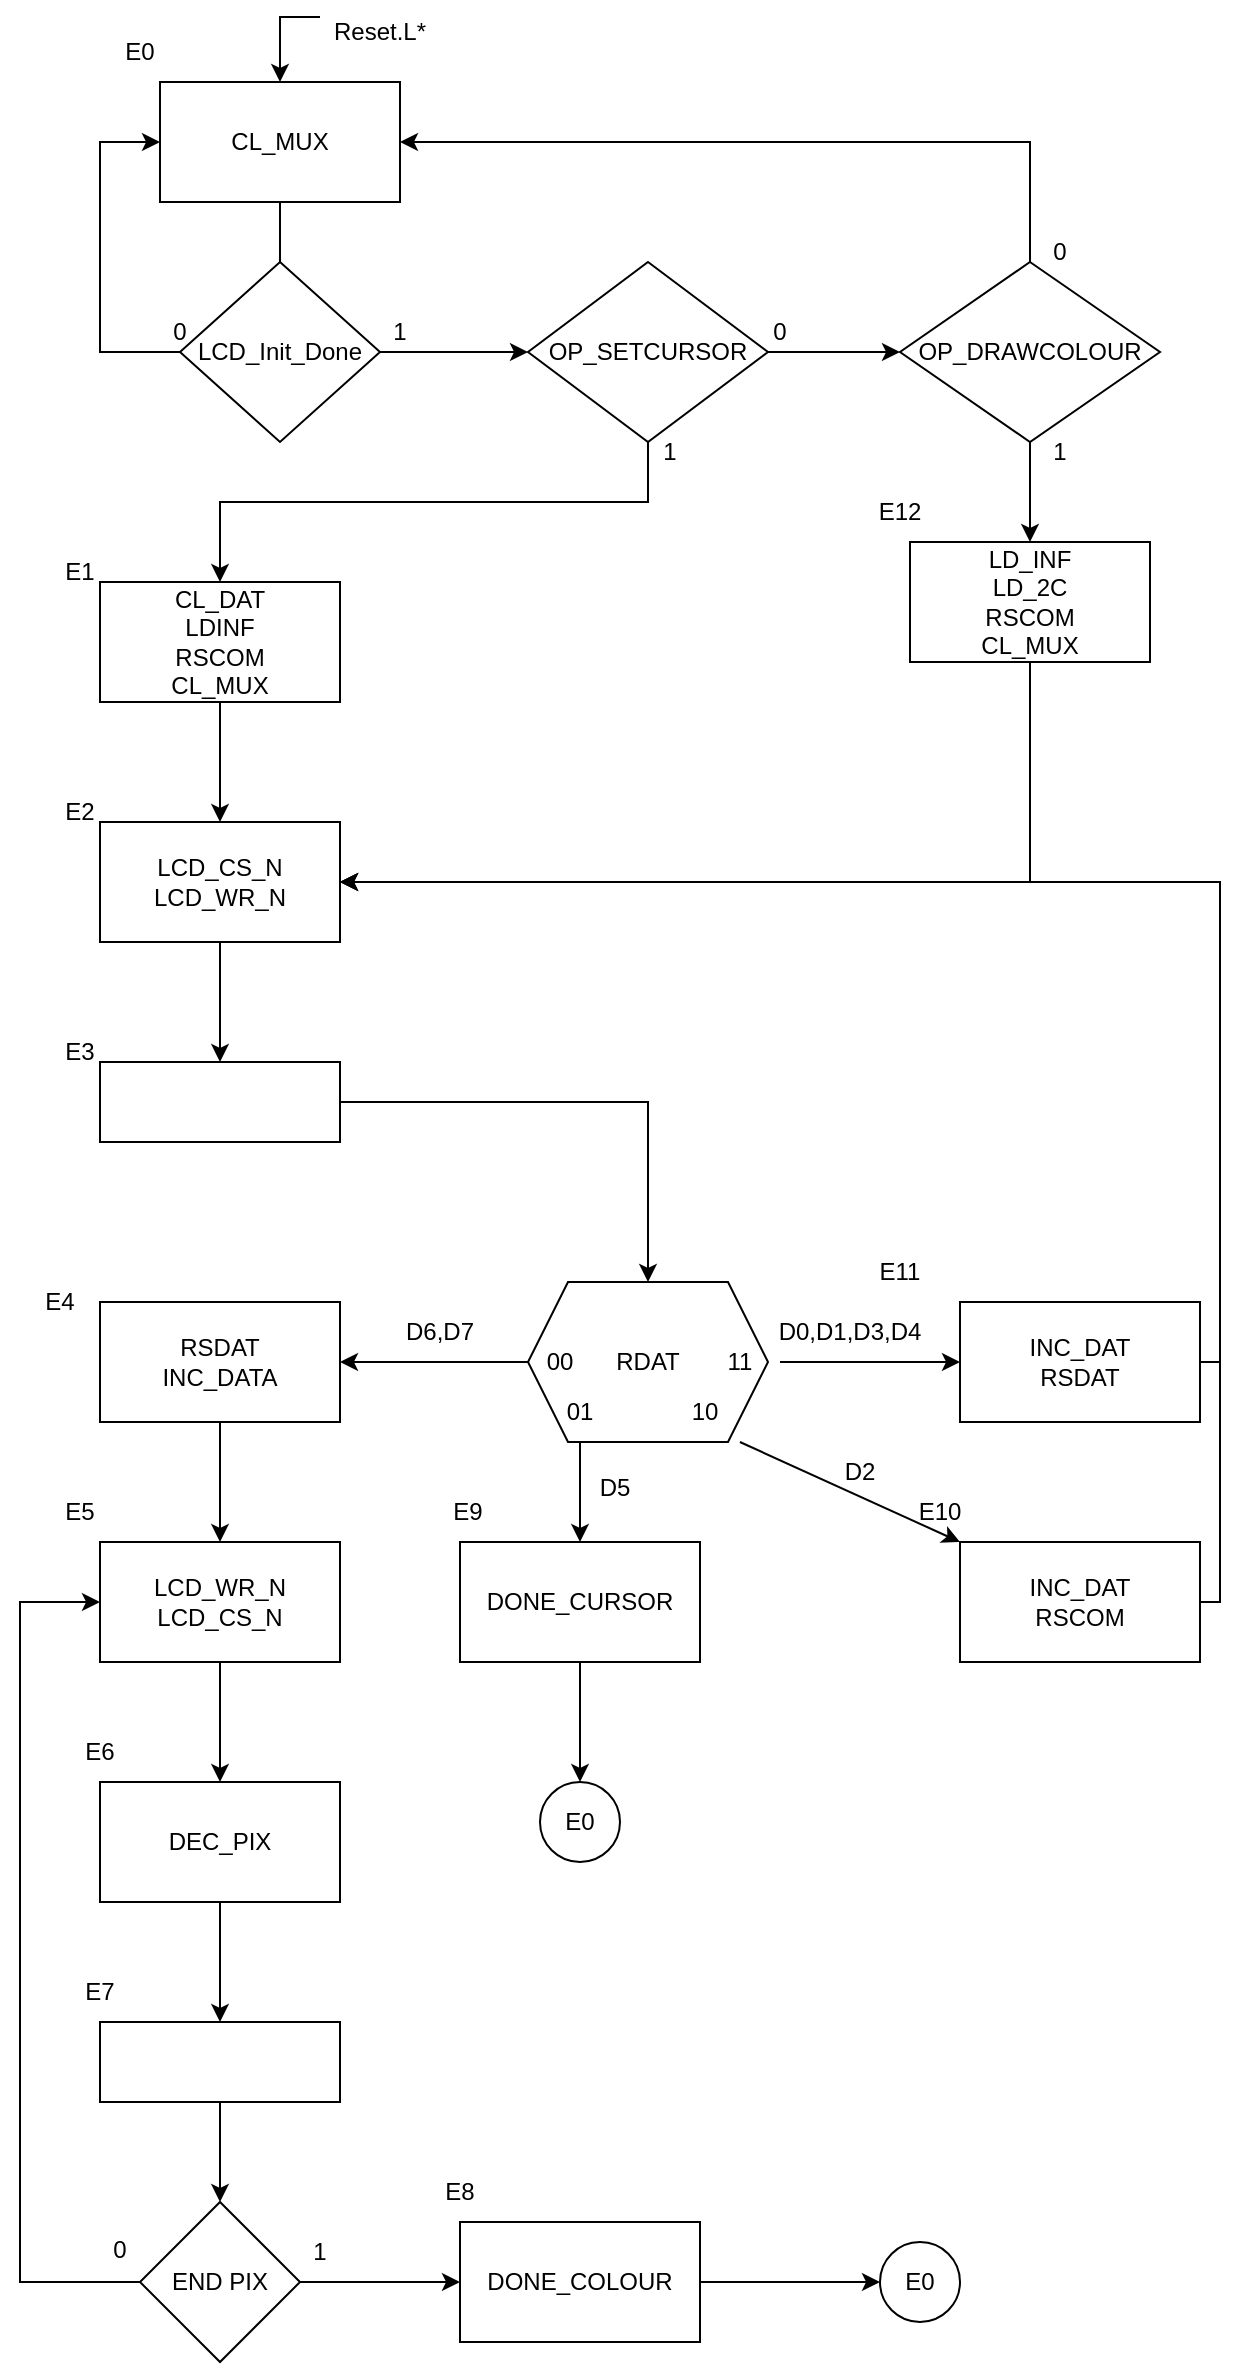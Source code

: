 <mxfile version="20.5.1" type="device" pages="2"><diagram id="Fj-HjxXN2UriHYrf5EJv" name="UC"><mxGraphModel dx="1553" dy="1662" grid="1" gridSize="10" guides="1" tooltips="1" connect="1" arrows="1" fold="1" page="1" pageScale="1" pageWidth="827" pageHeight="1169" math="0" shadow="0"><root><mxCell id="0"/><mxCell id="1" parent="0"/><mxCell id="yGQHZh2o-6ceOHuTksd4-1" value="CL_MUX" style="rounded=0;whiteSpace=wrap;html=1;" parent="1" vertex="1"><mxGeometry x="230" y="70" width="120" height="60" as="geometry"/></mxCell><mxCell id="K7u2Sw8y5g_TQ928Nxrp-3" value="" style="edgeStyle=orthogonalEdgeStyle;rounded=0;orthogonalLoop=1;jettySize=auto;html=1;" edge="1" parent="1" source="yGQHZh2o-6ceOHuTksd4-6" target="K7u2Sw8y5g_TQ928Nxrp-1"><mxGeometry relative="1" as="geometry"/></mxCell><mxCell id="yGQHZh2o-6ceOHuTksd4-6" value="LCD_Init_Done" style="rhombus;whiteSpace=wrap;html=1;" parent="1" vertex="1"><mxGeometry x="240" y="160" width="100" height="90" as="geometry"/></mxCell><mxCell id="yGQHZh2o-6ceOHuTksd4-8" value="" style="endArrow=none;html=1;rounded=0;entryX=0.5;entryY=1;entryDx=0;entryDy=0;exitX=0.5;exitY=0;exitDx=0;exitDy=0;" parent="1" source="yGQHZh2o-6ceOHuTksd4-6" target="yGQHZh2o-6ceOHuTksd4-1" edge="1"><mxGeometry width="50" height="50" relative="1" as="geometry"><mxPoint x="260" y="230" as="sourcePoint"/><mxPoint x="310" y="180" as="targetPoint"/></mxGeometry></mxCell><mxCell id="yGQHZh2o-6ceOHuTksd4-18" value="E0" style="text;html=1;strokeColor=none;fillColor=none;align=center;verticalAlign=middle;whiteSpace=wrap;rounded=0;" parent="1" vertex="1"><mxGeometry x="190" y="40" width="60" height="30" as="geometry"/></mxCell><mxCell id="yGQHZh2o-6ceOHuTksd4-47" style="edgeStyle=orthogonalEdgeStyle;rounded=0;orthogonalLoop=1;jettySize=auto;html=1;exitX=0;exitY=0.25;exitDx=0;exitDy=0;entryX=0.5;entryY=0;entryDx=0;entryDy=0;" parent="1" source="yGQHZh2o-6ceOHuTksd4-45" target="yGQHZh2o-6ceOHuTksd4-1" edge="1"><mxGeometry relative="1" as="geometry"/></mxCell><mxCell id="yGQHZh2o-6ceOHuTksd4-45" value="Reset.L*" style="text;html=1;strokeColor=none;fillColor=none;align=center;verticalAlign=middle;whiteSpace=wrap;rounded=0;" parent="1" vertex="1"><mxGeometry x="310" y="30" width="60" height="30" as="geometry"/></mxCell><mxCell id="K7u2Sw8y5g_TQ928Nxrp-4" value="" style="edgeStyle=orthogonalEdgeStyle;rounded=0;orthogonalLoop=1;jettySize=auto;html=1;" edge="1" parent="1" source="K7u2Sw8y5g_TQ928Nxrp-1" target="K7u2Sw8y5g_TQ928Nxrp-2"><mxGeometry relative="1" as="geometry"/></mxCell><mxCell id="K7u2Sw8y5g_TQ928Nxrp-1" value="OP_SETCURSOR" style="rhombus;whiteSpace=wrap;html=1;" vertex="1" parent="1"><mxGeometry x="414" y="160" width="120" height="90" as="geometry"/></mxCell><mxCell id="K7u2Sw8y5g_TQ928Nxrp-18" value="" style="edgeStyle=orthogonalEdgeStyle;rounded=0;orthogonalLoop=1;jettySize=auto;html=1;" edge="1" parent="1" source="K7u2Sw8y5g_TQ928Nxrp-2" target="K7u2Sw8y5g_TQ928Nxrp-17"><mxGeometry relative="1" as="geometry"/></mxCell><mxCell id="K7u2Sw8y5g_TQ928Nxrp-2" value="&lt;div&gt;OP_DRAWCOLOUR&lt;/div&gt;" style="rhombus;whiteSpace=wrap;html=1;" vertex="1" parent="1"><mxGeometry x="600" y="160" width="130" height="90" as="geometry"/></mxCell><mxCell id="K7u2Sw8y5g_TQ928Nxrp-5" value="" style="endArrow=classic;html=1;rounded=0;entryX=1;entryY=0.5;entryDx=0;entryDy=0;exitX=0.5;exitY=0;exitDx=0;exitDy=0;" edge="1" parent="1" source="K7u2Sw8y5g_TQ928Nxrp-2" target="yGQHZh2o-6ceOHuTksd4-1"><mxGeometry width="50" height="50" relative="1" as="geometry"><mxPoint x="410" y="200" as="sourcePoint"/><mxPoint x="460" y="150" as="targetPoint"/><Array as="points"><mxPoint x="665" y="100"/></Array></mxGeometry></mxCell><mxCell id="K7u2Sw8y5g_TQ928Nxrp-6" value="DONE_CURSOR" style="rounded=0;whiteSpace=wrap;html=1;" vertex="1" parent="1"><mxGeometry x="380" y="800" width="120" height="60" as="geometry"/></mxCell><mxCell id="K7u2Sw8y5g_TQ928Nxrp-7" value="&lt;div&gt;INC_DAT&lt;/div&gt;&lt;div&gt;RSCOM&lt;br&gt;&lt;/div&gt;" style="rounded=0;whiteSpace=wrap;html=1;" vertex="1" parent="1"><mxGeometry x="630" y="800" width="120" height="60" as="geometry"/></mxCell><mxCell id="K7u2Sw8y5g_TQ928Nxrp-43" value="" style="edgeStyle=orthogonalEdgeStyle;rounded=0;orthogonalLoop=1;jettySize=auto;html=1;" edge="1" parent="1" source="K7u2Sw8y5g_TQ928Nxrp-8" target="K7u2Sw8y5g_TQ928Nxrp-42"><mxGeometry relative="1" as="geometry"/></mxCell><mxCell id="K7u2Sw8y5g_TQ928Nxrp-8" value="DONE_COLOUR" style="rounded=0;whiteSpace=wrap;html=1;" vertex="1" parent="1"><mxGeometry x="380" y="1140" width="120" height="60" as="geometry"/></mxCell><mxCell id="K7u2Sw8y5g_TQ928Nxrp-9" value="&lt;div&gt;INC_DAT&lt;/div&gt;&lt;div&gt;RSDAT&lt;br&gt;&lt;/div&gt;" style="rounded=0;whiteSpace=wrap;html=1;" vertex="1" parent="1"><mxGeometry x="630" y="680" width="120" height="60" as="geometry"/></mxCell><mxCell id="K7u2Sw8y5g_TQ928Nxrp-37" value="" style="edgeStyle=orthogonalEdgeStyle;rounded=0;orthogonalLoop=1;jettySize=auto;html=1;" edge="1" parent="1" source="K7u2Sw8y5g_TQ928Nxrp-10" target="K7u2Sw8y5g_TQ928Nxrp-11"><mxGeometry relative="1" as="geometry"/></mxCell><mxCell id="K7u2Sw8y5g_TQ928Nxrp-10" value="&lt;div&gt;LCD_WR_N&lt;/div&gt;&lt;div&gt;LCD_CS_N&lt;br&gt;&lt;/div&gt;" style="rounded=0;whiteSpace=wrap;html=1;" vertex="1" parent="1"><mxGeometry x="200" y="800" width="120" height="60" as="geometry"/></mxCell><mxCell id="K7u2Sw8y5g_TQ928Nxrp-38" value="" style="edgeStyle=orthogonalEdgeStyle;rounded=0;orthogonalLoop=1;jettySize=auto;html=1;" edge="1" parent="1" source="K7u2Sw8y5g_TQ928Nxrp-11" target="K7u2Sw8y5g_TQ928Nxrp-12"><mxGeometry relative="1" as="geometry"/></mxCell><mxCell id="K7u2Sw8y5g_TQ928Nxrp-11" value="DEC_PIX" style="rounded=0;whiteSpace=wrap;html=1;" vertex="1" parent="1"><mxGeometry x="200" y="920" width="120" height="60" as="geometry"/></mxCell><mxCell id="K7u2Sw8y5g_TQ928Nxrp-40" value="" style="edgeStyle=orthogonalEdgeStyle;rounded=0;orthogonalLoop=1;jettySize=auto;html=1;" edge="1" parent="1" source="K7u2Sw8y5g_TQ928Nxrp-12" target="K7u2Sw8y5g_TQ928Nxrp-39"><mxGeometry relative="1" as="geometry"/></mxCell><mxCell id="K7u2Sw8y5g_TQ928Nxrp-12" value="" style="rounded=0;whiteSpace=wrap;html=1;" vertex="1" parent="1"><mxGeometry x="200" y="1040" width="120" height="40" as="geometry"/></mxCell><mxCell id="K7u2Sw8y5g_TQ928Nxrp-36" value="" style="edgeStyle=orthogonalEdgeStyle;rounded=0;orthogonalLoop=1;jettySize=auto;html=1;" edge="1" parent="1" source="K7u2Sw8y5g_TQ928Nxrp-13" target="K7u2Sw8y5g_TQ928Nxrp-10"><mxGeometry relative="1" as="geometry"/></mxCell><mxCell id="K7u2Sw8y5g_TQ928Nxrp-13" value="&lt;div&gt;RSDAT&lt;/div&gt;&lt;div&gt;INC_DATA&lt;br&gt;&lt;/div&gt;" style="rounded=0;whiteSpace=wrap;html=1;" vertex="1" parent="1"><mxGeometry x="200" y="680" width="120" height="60" as="geometry"/></mxCell><mxCell id="K7u2Sw8y5g_TQ928Nxrp-14" value="" style="rounded=0;whiteSpace=wrap;html=1;" vertex="1" parent="1"><mxGeometry x="200" y="560" width="120" height="40" as="geometry"/></mxCell><mxCell id="K7u2Sw8y5g_TQ928Nxrp-28" value="" style="edgeStyle=orthogonalEdgeStyle;rounded=0;orthogonalLoop=1;jettySize=auto;html=1;" edge="1" parent="1" source="K7u2Sw8y5g_TQ928Nxrp-15" target="K7u2Sw8y5g_TQ928Nxrp-14"><mxGeometry relative="1" as="geometry"/></mxCell><mxCell id="K7u2Sw8y5g_TQ928Nxrp-15" value="&lt;div&gt;LCD_CS_N&lt;/div&gt;&lt;div&gt;LCD_WR_N&lt;br&gt;&lt;/div&gt;" style="rounded=0;whiteSpace=wrap;html=1;" vertex="1" parent="1"><mxGeometry x="200" y="440" width="120" height="60" as="geometry"/></mxCell><mxCell id="K7u2Sw8y5g_TQ928Nxrp-27" value="" style="edgeStyle=orthogonalEdgeStyle;rounded=0;orthogonalLoop=1;jettySize=auto;html=1;" edge="1" parent="1" source="K7u2Sw8y5g_TQ928Nxrp-16" target="K7u2Sw8y5g_TQ928Nxrp-15"><mxGeometry relative="1" as="geometry"/></mxCell><mxCell id="K7u2Sw8y5g_TQ928Nxrp-16" value="&lt;div&gt;CL_DAT&lt;/div&gt;&lt;div&gt;LDINF&lt;/div&gt;&lt;div&gt;RSCOM&lt;/div&gt;&lt;div&gt;CL_MUX&lt;br&gt;&lt;/div&gt;" style="rounded=0;whiteSpace=wrap;html=1;" vertex="1" parent="1"><mxGeometry x="200" y="320" width="120" height="60" as="geometry"/></mxCell><mxCell id="K7u2Sw8y5g_TQ928Nxrp-17" value="&lt;div&gt;LD_INF&lt;/div&gt;&lt;div&gt;LD_2C&lt;/div&gt;&lt;div&gt;RSCOM&lt;/div&gt;&lt;div&gt;CL_MUX&lt;br&gt;&lt;/div&gt;" style="rounded=0;whiteSpace=wrap;html=1;" vertex="1" parent="1"><mxGeometry x="605" y="300" width="120" height="60" as="geometry"/></mxCell><mxCell id="K7u2Sw8y5g_TQ928Nxrp-19" value="0" style="text;html=1;strokeColor=none;fillColor=none;align=center;verticalAlign=middle;whiteSpace=wrap;rounded=0;" vertex="1" parent="1"><mxGeometry x="210" y="180" width="60" height="30" as="geometry"/></mxCell><mxCell id="K7u2Sw8y5g_TQ928Nxrp-20" value="" style="endArrow=classic;html=1;rounded=0;entryX=0;entryY=0.5;entryDx=0;entryDy=0;exitX=0;exitY=0.5;exitDx=0;exitDy=0;" edge="1" parent="1" source="yGQHZh2o-6ceOHuTksd4-6" target="yGQHZh2o-6ceOHuTksd4-1"><mxGeometry width="50" height="50" relative="1" as="geometry"><mxPoint x="420" y="340" as="sourcePoint"/><mxPoint x="470" y="290" as="targetPoint"/><Array as="points"><mxPoint x="200" y="205"/><mxPoint x="200" y="100"/></Array></mxGeometry></mxCell><mxCell id="K7u2Sw8y5g_TQ928Nxrp-21" value="1" style="text;html=1;strokeColor=none;fillColor=none;align=center;verticalAlign=middle;whiteSpace=wrap;rounded=0;" vertex="1" parent="1"><mxGeometry x="320" y="180" width="60" height="30" as="geometry"/></mxCell><mxCell id="K7u2Sw8y5g_TQ928Nxrp-22" value="1" style="text;html=1;strokeColor=none;fillColor=none;align=center;verticalAlign=middle;whiteSpace=wrap;rounded=0;" vertex="1" parent="1"><mxGeometry x="650" y="240" width="60" height="30" as="geometry"/></mxCell><mxCell id="K7u2Sw8y5g_TQ928Nxrp-23" value="1" style="text;html=1;strokeColor=none;fillColor=none;align=center;verticalAlign=middle;whiteSpace=wrap;rounded=0;" vertex="1" parent="1"><mxGeometry x="470" y="240" width="30" height="30" as="geometry"/></mxCell><mxCell id="K7u2Sw8y5g_TQ928Nxrp-24" value="0" style="text;html=1;strokeColor=none;fillColor=none;align=center;verticalAlign=middle;whiteSpace=wrap;rounded=0;" vertex="1" parent="1"><mxGeometry x="510" y="180" width="60" height="30" as="geometry"/></mxCell><mxCell id="K7u2Sw8y5g_TQ928Nxrp-25" value="0" style="text;html=1;strokeColor=none;fillColor=none;align=center;verticalAlign=middle;whiteSpace=wrap;rounded=0;" vertex="1" parent="1"><mxGeometry x="650" y="140" width="60" height="30" as="geometry"/></mxCell><mxCell id="K7u2Sw8y5g_TQ928Nxrp-26" value="" style="endArrow=classic;html=1;rounded=0;entryX=0.5;entryY=0;entryDx=0;entryDy=0;exitX=0.5;exitY=1;exitDx=0;exitDy=0;" edge="1" parent="1" source="K7u2Sw8y5g_TQ928Nxrp-1" target="K7u2Sw8y5g_TQ928Nxrp-16"><mxGeometry width="50" height="50" relative="1" as="geometry"><mxPoint x="450" y="320" as="sourcePoint"/><mxPoint x="470" y="290" as="targetPoint"/><Array as="points"><mxPoint x="474" y="280"/><mxPoint x="260" y="280"/></Array></mxGeometry></mxCell><mxCell id="K7u2Sw8y5g_TQ928Nxrp-35" value="" style="edgeStyle=orthogonalEdgeStyle;rounded=0;orthogonalLoop=1;jettySize=auto;html=1;" edge="1" parent="1" source="K7u2Sw8y5g_TQ928Nxrp-29" target="K7u2Sw8y5g_TQ928Nxrp-13"><mxGeometry relative="1" as="geometry"/></mxCell><mxCell id="K7u2Sw8y5g_TQ928Nxrp-29" value="RDAT" style="shape=hexagon;perimeter=hexagonPerimeter2;whiteSpace=wrap;html=1;fixedSize=1;" vertex="1" parent="1"><mxGeometry x="414" y="670" width="120" height="80" as="geometry"/></mxCell><mxCell id="K7u2Sw8y5g_TQ928Nxrp-30" value="00" style="text;html=1;strokeColor=none;fillColor=none;align=center;verticalAlign=middle;whiteSpace=wrap;rounded=0;" vertex="1" parent="1"><mxGeometry x="410" y="695" width="40" height="30" as="geometry"/></mxCell><mxCell id="K7u2Sw8y5g_TQ928Nxrp-31" value="01" style="text;html=1;strokeColor=none;fillColor=none;align=center;verticalAlign=middle;whiteSpace=wrap;rounded=0;" vertex="1" parent="1"><mxGeometry x="420" y="720" width="40" height="30" as="geometry"/></mxCell><mxCell id="K7u2Sw8y5g_TQ928Nxrp-32" value="&lt;div&gt;10&lt;/div&gt;" style="text;html=1;strokeColor=none;fillColor=none;align=center;verticalAlign=middle;whiteSpace=wrap;rounded=0;" vertex="1" parent="1"><mxGeometry x="490" y="720" width="25" height="30" as="geometry"/></mxCell><mxCell id="K7u2Sw8y5g_TQ928Nxrp-34" value="" style="edgeStyle=orthogonalEdgeStyle;rounded=0;orthogonalLoop=1;jettySize=auto;html=1;" edge="1" parent="1" source="K7u2Sw8y5g_TQ928Nxrp-33" target="K7u2Sw8y5g_TQ928Nxrp-9"><mxGeometry relative="1" as="geometry"/></mxCell><mxCell id="K7u2Sw8y5g_TQ928Nxrp-33" value="11" style="text;html=1;strokeColor=none;fillColor=none;align=center;verticalAlign=middle;whiteSpace=wrap;rounded=0;" vertex="1" parent="1"><mxGeometry x="500" y="695" width="40" height="30" as="geometry"/></mxCell><mxCell id="K7u2Sw8y5g_TQ928Nxrp-41" value="" style="edgeStyle=orthogonalEdgeStyle;rounded=0;orthogonalLoop=1;jettySize=auto;html=1;" edge="1" parent="1" source="K7u2Sw8y5g_TQ928Nxrp-39" target="K7u2Sw8y5g_TQ928Nxrp-8"><mxGeometry relative="1" as="geometry"/></mxCell><mxCell id="K7u2Sw8y5g_TQ928Nxrp-39" value="END PIX" style="rhombus;whiteSpace=wrap;html=1;" vertex="1" parent="1"><mxGeometry x="220" y="1130" width="80" height="80" as="geometry"/></mxCell><mxCell id="K7u2Sw8y5g_TQ928Nxrp-42" value="E0" style="ellipse;whiteSpace=wrap;html=1;aspect=fixed;" vertex="1" parent="1"><mxGeometry x="590" y="1150" width="40" height="40" as="geometry"/></mxCell><mxCell id="K7u2Sw8y5g_TQ928Nxrp-44" value="" style="endArrow=classic;html=1;rounded=0;exitX=0.5;exitY=1;exitDx=0;exitDy=0;entryX=1;entryY=0.5;entryDx=0;entryDy=0;" edge="1" parent="1" source="K7u2Sw8y5g_TQ928Nxrp-17" target="K7u2Sw8y5g_TQ928Nxrp-15"><mxGeometry width="50" height="50" relative="1" as="geometry"><mxPoint x="380" y="510" as="sourcePoint"/><mxPoint x="430" y="460" as="targetPoint"/><Array as="points"><mxPoint x="665" y="470"/></Array></mxGeometry></mxCell><mxCell id="K7u2Sw8y5g_TQ928Nxrp-45" value="" style="endArrow=classic;html=1;rounded=0;entryX=1;entryY=0.5;entryDx=0;entryDy=0;exitX=1;exitY=0.5;exitDx=0;exitDy=0;" edge="1" parent="1" source="K7u2Sw8y5g_TQ928Nxrp-9" target="K7u2Sw8y5g_TQ928Nxrp-15"><mxGeometry width="50" height="50" relative="1" as="geometry"><mxPoint x="470" y="570" as="sourcePoint"/><mxPoint x="520" y="520" as="targetPoint"/><Array as="points"><mxPoint x="760" y="710"/><mxPoint x="760" y="470"/></Array></mxGeometry></mxCell><mxCell id="K7u2Sw8y5g_TQ928Nxrp-46" value="" style="endArrow=classic;html=1;rounded=0;entryX=1;entryY=0.5;entryDx=0;entryDy=0;exitX=1;exitY=0.5;exitDx=0;exitDy=0;" edge="1" parent="1" source="K7u2Sw8y5g_TQ928Nxrp-7" target="K7u2Sw8y5g_TQ928Nxrp-15"><mxGeometry width="50" height="50" relative="1" as="geometry"><mxPoint x="470" y="670" as="sourcePoint"/><mxPoint x="520" y="620" as="targetPoint"/><Array as="points"><mxPoint x="760" y="830"/><mxPoint x="760" y="470"/></Array></mxGeometry></mxCell><mxCell id="K7u2Sw8y5g_TQ928Nxrp-48" value="" style="endArrow=classic;html=1;rounded=0;entryX=0;entryY=0;entryDx=0;entryDy=0;exitX=0.883;exitY=1;exitDx=0;exitDy=0;exitPerimeter=0;" edge="1" parent="1" source="K7u2Sw8y5g_TQ928Nxrp-29" target="K7u2Sw8y5g_TQ928Nxrp-7"><mxGeometry width="50" height="50" relative="1" as="geometry"><mxPoint x="390" y="670" as="sourcePoint"/><mxPoint x="440" y="620" as="targetPoint"/></mxGeometry></mxCell><mxCell id="K7u2Sw8y5g_TQ928Nxrp-49" value="" style="endArrow=classic;html=1;rounded=0;entryX=0.5;entryY=0;entryDx=0;entryDy=0;exitX=1;exitY=0.5;exitDx=0;exitDy=0;" edge="1" parent="1" source="K7u2Sw8y5g_TQ928Nxrp-14" target="K7u2Sw8y5g_TQ928Nxrp-29"><mxGeometry width="50" height="50" relative="1" as="geometry"><mxPoint x="370" y="700" as="sourcePoint"/><mxPoint x="420" y="650" as="targetPoint"/><Array as="points"><mxPoint x="474" y="580"/></Array></mxGeometry></mxCell><mxCell id="K7u2Sw8y5g_TQ928Nxrp-50" value="" style="endArrow=classic;html=1;rounded=0;entryX=0.5;entryY=0;entryDx=0;entryDy=0;exitX=0.5;exitY=1;exitDx=0;exitDy=0;" edge="1" parent="1" source="K7u2Sw8y5g_TQ928Nxrp-31" target="K7u2Sw8y5g_TQ928Nxrp-6"><mxGeometry width="50" height="50" relative="1" as="geometry"><mxPoint x="480" y="830" as="sourcePoint"/><mxPoint x="530" y="780" as="targetPoint"/></mxGeometry></mxCell><mxCell id="K7u2Sw8y5g_TQ928Nxrp-51" value="E0" style="ellipse;whiteSpace=wrap;html=1;aspect=fixed;" vertex="1" parent="1"><mxGeometry x="420" y="920" width="40" height="40" as="geometry"/></mxCell><mxCell id="K7u2Sw8y5g_TQ928Nxrp-52" value="" style="endArrow=classic;html=1;rounded=0;exitX=0.5;exitY=1;exitDx=0;exitDy=0;entryX=0.5;entryY=0;entryDx=0;entryDy=0;" edge="1" parent="1" source="K7u2Sw8y5g_TQ928Nxrp-6" target="K7u2Sw8y5g_TQ928Nxrp-51"><mxGeometry width="50" height="50" relative="1" as="geometry"><mxPoint x="480" y="1120" as="sourcePoint"/><mxPoint x="530" y="1070" as="targetPoint"/></mxGeometry></mxCell><mxCell id="K7u2Sw8y5g_TQ928Nxrp-53" value="" style="endArrow=classic;html=1;rounded=0;entryX=0;entryY=0.5;entryDx=0;entryDy=0;exitX=0;exitY=0.5;exitDx=0;exitDy=0;" edge="1" parent="1" source="K7u2Sw8y5g_TQ928Nxrp-39" target="K7u2Sw8y5g_TQ928Nxrp-10"><mxGeometry width="50" height="50" relative="1" as="geometry"><mxPoint x="220" y="1040" as="sourcePoint"/><mxPoint x="270" y="990" as="targetPoint"/><Array as="points"><mxPoint x="160" y="1170"/><mxPoint x="160" y="830"/></Array></mxGeometry></mxCell><mxCell id="K7u2Sw8y5g_TQ928Nxrp-54" value="E1" style="text;html=1;strokeColor=none;fillColor=none;align=center;verticalAlign=middle;whiteSpace=wrap;rounded=0;" vertex="1" parent="1"><mxGeometry x="160" y="300" width="60" height="30" as="geometry"/></mxCell><mxCell id="K7u2Sw8y5g_TQ928Nxrp-55" value="E2" style="text;html=1;strokeColor=none;fillColor=none;align=center;verticalAlign=middle;whiteSpace=wrap;rounded=0;" vertex="1" parent="1"><mxGeometry x="160" y="420" width="60" height="30" as="geometry"/></mxCell><mxCell id="K7u2Sw8y5g_TQ928Nxrp-56" value="E3" style="text;html=1;strokeColor=none;fillColor=none;align=center;verticalAlign=middle;whiteSpace=wrap;rounded=0;" vertex="1" parent="1"><mxGeometry x="160" y="540" width="60" height="30" as="geometry"/></mxCell><mxCell id="K7u2Sw8y5g_TQ928Nxrp-57" value="E4" style="text;html=1;strokeColor=none;fillColor=none;align=center;verticalAlign=middle;whiteSpace=wrap;rounded=0;" vertex="1" parent="1"><mxGeometry x="150" y="665" width="60" height="30" as="geometry"/></mxCell><mxCell id="K7u2Sw8y5g_TQ928Nxrp-58" value="E5" style="text;html=1;strokeColor=none;fillColor=none;align=center;verticalAlign=middle;whiteSpace=wrap;rounded=0;" vertex="1" parent="1"><mxGeometry x="160" y="770" width="60" height="30" as="geometry"/></mxCell><mxCell id="K7u2Sw8y5g_TQ928Nxrp-59" value="E6" style="text;html=1;strokeColor=none;fillColor=none;align=center;verticalAlign=middle;whiteSpace=wrap;rounded=0;" vertex="1" parent="1"><mxGeometry x="170" y="890" width="60" height="30" as="geometry"/></mxCell><mxCell id="K7u2Sw8y5g_TQ928Nxrp-60" value="E7" style="text;html=1;strokeColor=none;fillColor=none;align=center;verticalAlign=middle;whiteSpace=wrap;rounded=0;" vertex="1" parent="1"><mxGeometry x="170" y="1010" width="60" height="30" as="geometry"/></mxCell><mxCell id="K7u2Sw8y5g_TQ928Nxrp-61" value="1" style="text;html=1;strokeColor=none;fillColor=none;align=center;verticalAlign=middle;whiteSpace=wrap;rounded=0;" vertex="1" parent="1"><mxGeometry x="280" y="1140" width="60" height="30" as="geometry"/></mxCell><mxCell id="K7u2Sw8y5g_TQ928Nxrp-62" value="E9" style="text;html=1;strokeColor=none;fillColor=none;align=center;verticalAlign=middle;whiteSpace=wrap;rounded=0;" vertex="1" parent="1"><mxGeometry x="354" y="770" width="60" height="30" as="geometry"/></mxCell><mxCell id="K7u2Sw8y5g_TQ928Nxrp-63" value="E10" style="text;html=1;strokeColor=none;fillColor=none;align=center;verticalAlign=middle;whiteSpace=wrap;rounded=0;" vertex="1" parent="1"><mxGeometry x="590" y="770" width="60" height="30" as="geometry"/></mxCell><mxCell id="K7u2Sw8y5g_TQ928Nxrp-64" value="E11" style="text;html=1;strokeColor=none;fillColor=none;align=center;verticalAlign=middle;whiteSpace=wrap;rounded=0;" vertex="1" parent="1"><mxGeometry x="570" y="650" width="60" height="30" as="geometry"/></mxCell><mxCell id="K7u2Sw8y5g_TQ928Nxrp-65" value="E12" style="text;html=1;strokeColor=none;fillColor=none;align=center;verticalAlign=middle;whiteSpace=wrap;rounded=0;" vertex="1" parent="1"><mxGeometry x="570" y="270" width="60" height="30" as="geometry"/></mxCell><mxCell id="K7u2Sw8y5g_TQ928Nxrp-66" value="0" style="text;html=1;strokeColor=none;fillColor=none;align=center;verticalAlign=middle;whiteSpace=wrap;rounded=0;" vertex="1" parent="1"><mxGeometry x="180" y="1139" width="60" height="30" as="geometry"/></mxCell><mxCell id="K7u2Sw8y5g_TQ928Nxrp-67" value="E8" style="text;html=1;strokeColor=none;fillColor=none;align=center;verticalAlign=middle;whiteSpace=wrap;rounded=0;" vertex="1" parent="1"><mxGeometry x="350" y="1110" width="60" height="30" as="geometry"/></mxCell><mxCell id="K7u2Sw8y5g_TQ928Nxrp-69" value="D5" style="text;html=1;strokeColor=none;fillColor=none;align=center;verticalAlign=middle;whiteSpace=wrap;rounded=0;" vertex="1" parent="1"><mxGeometry x="445" y="760" width="25" height="25" as="geometry"/></mxCell><mxCell id="K7u2Sw8y5g_TQ928Nxrp-70" value="D0,D1,D3,D4" style="text;html=1;strokeColor=none;fillColor=none;align=center;verticalAlign=middle;whiteSpace=wrap;rounded=0;" vertex="1" parent="1"><mxGeometry x="545" y="680" width="60" height="30" as="geometry"/></mxCell><mxCell id="K7u2Sw8y5g_TQ928Nxrp-71" value="D2" style="text;html=1;strokeColor=none;fillColor=none;align=center;verticalAlign=middle;whiteSpace=wrap;rounded=0;" vertex="1" parent="1"><mxGeometry x="550" y="750" width="60" height="30" as="geometry"/></mxCell><mxCell id="K7u2Sw8y5g_TQ928Nxrp-72" value="D6,D7" style="text;html=1;strokeColor=none;fillColor=none;align=center;verticalAlign=middle;whiteSpace=wrap;rounded=0;" vertex="1" parent="1"><mxGeometry x="340" y="680" width="60" height="30" as="geometry"/></mxCell></root></mxGraphModel></diagram><diagram id="kjpdkFQ1poehsoiqb05J" name="UP"><mxGraphModel dx="999" dy="1069" grid="1" gridSize="10" guides="1" tooltips="1" connect="1" arrows="1" fold="1" page="1" pageScale="1" pageWidth="827" pageHeight="1169" math="0" shadow="0"><root><mxCell id="0"/><mxCell id="1" parent="0"/><mxCell id="LfAyrF7LMrJv5ALKYSxz-1" value="RX" style="rounded=0;whiteSpace=wrap;html=1;" parent="1" vertex="1"><mxGeometry x="160" y="80" width="80" height="120" as="geometry"/></mxCell><mxCell id="LfAyrF7LMrJv5ALKYSxz-2" value="RY" style="rounded=0;whiteSpace=wrap;html=1;" parent="1" vertex="1"><mxGeometry x="400" y="80" width="80" height="120" as="geometry"/></mxCell><mxCell id="LfAyrF7LMrJv5ALKYSxz-3" value="RC" style="rounded=0;whiteSpace=wrap;html=1;" parent="1" vertex="1"><mxGeometry x="640" y="80" width="80" height="120" as="geometry"/></mxCell><mxCell id="LfAyrF7LMrJv5ALKYSxz-9" value="" style="endArrow=classic;html=1;rounded=0;entryX=0;entryY=0.25;entryDx=0;entryDy=0;" parent="1" target="LfAyrF7LMrJv5ALKYSxz-1" edge="1"><mxGeometry width="50" height="50" relative="1" as="geometry"><mxPoint x="120" y="110" as="sourcePoint"/><mxPoint x="440" y="230" as="targetPoint"/></mxGeometry></mxCell><mxCell id="LfAyrF7LMrJv5ALKYSxz-10" value="" style="endArrow=classic;html=1;rounded=0;" parent="1" edge="1"><mxGeometry width="50" height="50" relative="1" as="geometry"><mxPoint x="120" y="170" as="sourcePoint"/><mxPoint x="150" y="170" as="targetPoint"/></mxGeometry></mxCell><mxCell id="LfAyrF7LMrJv5ALKYSxz-11" value="LD_INF" style="text;html=1;strokeColor=none;fillColor=none;align=center;verticalAlign=middle;whiteSpace=wrap;rounded=0;" parent="1" vertex="1"><mxGeometry x="50" y="90" width="60" height="30" as="geometry"/></mxCell><mxCell id="LfAyrF7LMrJv5ALKYSxz-12" value="Reset.L*" style="text;html=1;strokeColor=none;fillColor=none;align=center;verticalAlign=middle;whiteSpace=wrap;rounded=0;" parent="1" vertex="1"><mxGeometry x="70" y="150" width="60" height="30" as="geometry"/></mxCell><mxCell id="LfAyrF7LMrJv5ALKYSxz-13" value="" style="endArrow=classic;html=1;rounded=0;exitX=0.5;exitY=1;exitDx=0;exitDy=0;" parent="1" source="LfAyrF7LMrJv5ALKYSxz-1" edge="1"><mxGeometry width="50" height="50" relative="1" as="geometry"><mxPoint x="390" y="280" as="sourcePoint"/><mxPoint x="200" y="240" as="targetPoint"/></mxGeometry></mxCell><mxCell id="LfAyrF7LMrJv5ALKYSxz-14" value="" style="endArrow=none;html=1;rounded=0;" parent="1" edge="1"><mxGeometry width="50" height="50" relative="1" as="geometry"><mxPoint x="190" y="220" as="sourcePoint"/><mxPoint x="210" y="210" as="targetPoint"/></mxGeometry></mxCell><mxCell id="LfAyrF7LMrJv5ALKYSxz-15" value="RXCOL" style="text;html=1;strokeColor=none;fillColor=none;align=center;verticalAlign=middle;whiteSpace=wrap;rounded=0;" parent="1" vertex="1"><mxGeometry x="170" y="240" width="60" height="30" as="geometry"/></mxCell><mxCell id="LfAyrF7LMrJv5ALKYSxz-19" value="&lt;div&gt;8&lt;/div&gt;" style="text;html=1;strokeColor=none;fillColor=none;align=center;verticalAlign=middle;whiteSpace=wrap;rounded=0;" parent="1" vertex="1"><mxGeometry x="190" y="200" width="60" height="30" as="geometry"/></mxCell><mxCell id="LfAyrF7LMrJv5ALKYSxz-20" value="XCOL" style="text;html=1;strokeColor=none;fillColor=none;align=center;verticalAlign=middle;whiteSpace=wrap;rounded=0;" parent="1" vertex="1"><mxGeometry x="170" y="20" width="60" height="30" as="geometry"/></mxCell><mxCell id="LfAyrF7LMrJv5ALKYSxz-21" value="" style="endArrow=classic;html=1;rounded=0;entryX=0.5;entryY=0;entryDx=0;entryDy=0;" parent="1" target="LfAyrF7LMrJv5ALKYSxz-2" edge="1"><mxGeometry width="50" height="50" relative="1" as="geometry"><mxPoint x="440" y="50" as="sourcePoint"/><mxPoint x="440" y="130" as="targetPoint"/></mxGeometry></mxCell><mxCell id="LfAyrF7LMrJv5ALKYSxz-22" value="" style="endArrow=none;html=1;rounded=0;" parent="1" edge="1"><mxGeometry width="50" height="50" relative="1" as="geometry"><mxPoint x="450" y="60" as="sourcePoint"/><mxPoint x="430" y="70" as="targetPoint"/></mxGeometry></mxCell><mxCell id="LfAyrF7LMrJv5ALKYSxz-23" value="YROW" style="text;html=1;strokeColor=none;fillColor=none;align=center;verticalAlign=middle;whiteSpace=wrap;rounded=0;" parent="1" vertex="1"><mxGeometry x="414" y="20" width="60" height="30" as="geometry"/></mxCell><mxCell id="LfAyrF7LMrJv5ALKYSxz-24" value="" style="endArrow=classic;html=1;rounded=0;exitX=0.5;exitY=1;exitDx=0;exitDy=0;" parent="1" source="LfAyrF7LMrJv5ALKYSxz-2" edge="1"><mxGeometry width="50" height="50" relative="1" as="geometry"><mxPoint x="390" y="180" as="sourcePoint"/><mxPoint x="440" y="230" as="targetPoint"/></mxGeometry></mxCell><mxCell id="LfAyrF7LMrJv5ALKYSxz-25" value="" style="endArrow=none;html=1;rounded=0;" parent="1" edge="1"><mxGeometry width="50" height="50" relative="1" as="geometry"><mxPoint x="430" y="220" as="sourcePoint"/><mxPoint x="450" y="210" as="targetPoint"/></mxGeometry></mxCell><mxCell id="LfAyrF7LMrJv5ALKYSxz-26" value="RYROW" style="text;html=1;strokeColor=none;fillColor=none;align=center;verticalAlign=middle;whiteSpace=wrap;rounded=0;" parent="1" vertex="1"><mxGeometry x="410" y="230" width="60" height="30" as="geometry"/></mxCell><mxCell id="LfAyrF7LMrJv5ALKYSxz-27" value="LD_INF" style="text;html=1;strokeColor=none;fillColor=none;align=center;verticalAlign=middle;whiteSpace=wrap;rounded=0;" parent="1" vertex="1"><mxGeometry x="290" y="90" width="60" height="30" as="geometry"/></mxCell><mxCell id="LfAyrF7LMrJv5ALKYSxz-28" value="Reset.L*" style="text;html=1;strokeColor=none;fillColor=none;align=center;verticalAlign=middle;whiteSpace=wrap;rounded=0;" parent="1" vertex="1"><mxGeometry x="310" y="150" width="60" height="30" as="geometry"/></mxCell><mxCell id="LfAyrF7LMrJv5ALKYSxz-30" value="" style="endArrow=classic;html=1;rounded=0;entryX=0;entryY=0.25;entryDx=0;entryDy=0;" parent="1" target="LfAyrF7LMrJv5ALKYSxz-2" edge="1"><mxGeometry width="50" height="50" relative="1" as="geometry"><mxPoint x="370" y="110" as="sourcePoint"/><mxPoint x="440" y="260" as="targetPoint"/></mxGeometry></mxCell><mxCell id="LfAyrF7LMrJv5ALKYSxz-31" value="" style="endArrow=classic;html=1;rounded=0;exitX=1;exitY=0.75;exitDx=0;exitDy=0;" parent="1" source="LfAyrF7LMrJv5ALKYSxz-28" edge="1"><mxGeometry width="50" height="50" relative="1" as="geometry"><mxPoint x="390" y="310" as="sourcePoint"/><mxPoint x="390" y="173" as="targetPoint"/></mxGeometry></mxCell><mxCell id="LfAyrF7LMrJv5ALKYSxz-32" value="9" style="text;html=1;strokeColor=none;fillColor=none;align=center;verticalAlign=middle;whiteSpace=wrap;rounded=0;" parent="1" vertex="1"><mxGeometry x="430" y="200" width="60" height="30" as="geometry"/></mxCell><mxCell id="LfAyrF7LMrJv5ALKYSxz-33" value="9" style="text;html=1;strokeColor=none;fillColor=none;align=center;verticalAlign=middle;whiteSpace=wrap;rounded=0;" parent="1" vertex="1"><mxGeometry x="450" y="50" width="30" height="30" as="geometry"/></mxCell><mxCell id="LfAyrF7LMrJv5ALKYSxz-34" style="edgeStyle=orthogonalEdgeStyle;rounded=0;orthogonalLoop=1;jettySize=auto;html=1;exitX=0.5;exitY=1;exitDx=0;exitDy=0;" parent="1" source="LfAyrF7LMrJv5ALKYSxz-3" target="LfAyrF7LMrJv5ALKYSxz-3" edge="1"><mxGeometry relative="1" as="geometry"/></mxCell><mxCell id="LfAyrF7LMrJv5ALKYSxz-35" value="LDINF" style="text;html=1;strokeColor=none;fillColor=none;align=center;verticalAlign=middle;whiteSpace=wrap;rounded=0;" parent="1" vertex="1"><mxGeometry x="540" y="95" width="60" height="30" as="geometry"/></mxCell><mxCell id="LfAyrF7LMrJv5ALKYSxz-36" value="Reset.L*" style="text;html=1;strokeColor=none;fillColor=none;align=center;verticalAlign=middle;whiteSpace=wrap;rounded=0;" parent="1" vertex="1"><mxGeometry x="550" y="155" width="60" height="30" as="geometry"/></mxCell><mxCell id="LfAyrF7LMrJv5ALKYSxz-37" value="" style="endArrow=classic;html=1;rounded=0;entryX=0;entryY=0.25;entryDx=0;entryDy=0;exitX=1;exitY=0.5;exitDx=0;exitDy=0;" parent="1" source="LfAyrF7LMrJv5ALKYSxz-35" target="LfAyrF7LMrJv5ALKYSxz-3" edge="1"><mxGeometry width="50" height="50" relative="1" as="geometry"><mxPoint x="390" y="190" as="sourcePoint"/><mxPoint x="440" y="140" as="targetPoint"/></mxGeometry></mxCell><mxCell id="LfAyrF7LMrJv5ALKYSxz-39" value="" style="endArrow=classic;html=1;rounded=0;exitX=1;exitY=0.5;exitDx=0;exitDy=0;entryX=0;entryY=0.5;entryDx=0;entryDy=0;" parent="1" source="LfAyrF7LMrJv5ALKYSxz-36" target="LfAyrF7LMrJv5ALKYSxz-75" edge="1"><mxGeometry width="50" height="50" relative="1" as="geometry"><mxPoint x="390" y="190" as="sourcePoint"/><mxPoint x="630" y="180" as="targetPoint"/></mxGeometry></mxCell><mxCell id="LfAyrF7LMrJv5ALKYSxz-40" value="" style="endArrow=classic;html=1;rounded=0;exitX=0.5;exitY=1;exitDx=0;exitDy=0;" parent="1" source="LfAyrF7LMrJv5ALKYSxz-3" target="LfAyrF7LMrJv5ALKYSxz-41" edge="1"><mxGeometry width="50" height="50" relative="1" as="geometry"><mxPoint x="390" y="350" as="sourcePoint"/><mxPoint x="440" y="300" as="targetPoint"/></mxGeometry></mxCell><mxCell id="LfAyrF7LMrJv5ALKYSxz-41" value="RRGB" style="text;html=1;strokeColor=none;fillColor=none;align=center;verticalAlign=middle;whiteSpace=wrap;rounded=0;" parent="1" vertex="1"><mxGeometry x="650" y="230" width="60" height="30" as="geometry"/></mxCell><mxCell id="LfAyrF7LMrJv5ALKYSxz-42" value="" style="endArrow=none;html=1;rounded=0;" parent="1" edge="1"><mxGeometry width="50" height="50" relative="1" as="geometry"><mxPoint x="670" y="220" as="sourcePoint"/><mxPoint x="690" y="210" as="targetPoint"/></mxGeometry></mxCell><mxCell id="LfAyrF7LMrJv5ALKYSxz-43" value="16" style="text;html=1;strokeColor=none;fillColor=none;align=center;verticalAlign=middle;whiteSpace=wrap;rounded=0;" parent="1" vertex="1"><mxGeometry x="670" y="200" width="60" height="30" as="geometry"/></mxCell><mxCell id="LfAyrF7LMrJv5ALKYSxz-69" value="" style="ellipse;whiteSpace=wrap;html=1;aspect=fixed;" parent="1" vertex="1"><mxGeometry x="390" y="165" width="10" height="10" as="geometry"/></mxCell><mxCell id="LfAyrF7LMrJv5ALKYSxz-71" value="" style="ellipse;whiteSpace=wrap;html=1;aspect=fixed;" parent="1" vertex="1"><mxGeometry x="150" y="165" width="10" height="10" as="geometry"/></mxCell><mxCell id="LfAyrF7LMrJv5ALKYSxz-75" value="" style="ellipse;whiteSpace=wrap;html=1;aspect=fixed;" parent="1" vertex="1"><mxGeometry x="630" y="165" width="10" height="10" as="geometry"/></mxCell><mxCell id="LfAyrF7LMrJv5ALKYSxz-103" value="RGB" style="text;html=1;strokeColor=none;fillColor=none;align=center;verticalAlign=middle;whiteSpace=wrap;rounded=0;" parent="1" vertex="1"><mxGeometry x="650" y="20" width="60" height="30" as="geometry"/></mxCell><mxCell id="f3Ick0GEyCQpjzc2ZSy0-3" value="" style="triangle;whiteSpace=wrap;html=1;" vertex="1" parent="1"><mxGeometry x="160" y="180" width="10" height="20" as="geometry"/></mxCell><mxCell id="f3Ick0GEyCQpjzc2ZSy0-5" value="" style="triangle;whiteSpace=wrap;html=1;" vertex="1" parent="1"><mxGeometry x="400" y="180" width="10" height="20" as="geometry"/></mxCell><mxCell id="f3Ick0GEyCQpjzc2ZSy0-6" value="" style="triangle;whiteSpace=wrap;html=1;" vertex="1" parent="1"><mxGeometry x="640" y="180" width="10" height="20" as="geometry"/></mxCell><mxCell id="f3Ick0GEyCQpjzc2ZSy0-7" value="" style="endArrow=none;html=1;rounded=0;entryX=0;entryY=0.5;entryDx=0;entryDy=0;exitX=0.5;exitY=0;exitDx=0;exitDy=0;" edge="1" parent="1" source="f3Ick0GEyCQpjzc2ZSy0-8" target="f3Ick0GEyCQpjzc2ZSy0-6"><mxGeometry width="50" height="50" relative="1" as="geometry"><mxPoint x="620" y="200" as="sourcePoint"/><mxPoint x="690" y="240" as="targetPoint"/><Array as="points"><mxPoint x="620" y="190"/></Array></mxGeometry></mxCell><mxCell id="f3Ick0GEyCQpjzc2ZSy0-8" value="clk" style="text;html=1;strokeColor=none;fillColor=none;align=center;verticalAlign=middle;whiteSpace=wrap;rounded=0;" vertex="1" parent="1"><mxGeometry x="590" y="200" width="60" height="30" as="geometry"/></mxCell><mxCell id="f3Ick0GEyCQpjzc2ZSy0-9" value="" style="endArrow=none;html=1;rounded=0;entryX=0;entryY=0.5;entryDx=0;entryDy=0;exitX=0.5;exitY=0;exitDx=0;exitDy=0;" edge="1" parent="1" source="f3Ick0GEyCQpjzc2ZSy0-10"><mxGeometry width="50" height="50" relative="1" as="geometry"><mxPoint x="380" y="200" as="sourcePoint"/><mxPoint x="400" y="190" as="targetPoint"/><Array as="points"><mxPoint x="380" y="190"/></Array></mxGeometry></mxCell><mxCell id="f3Ick0GEyCQpjzc2ZSy0-10" value="clk" style="text;html=1;strokeColor=none;fillColor=none;align=center;verticalAlign=middle;whiteSpace=wrap;rounded=0;" vertex="1" parent="1"><mxGeometry x="350" y="200" width="60" height="30" as="geometry"/></mxCell><mxCell id="f3Ick0GEyCQpjzc2ZSy0-11" value="" style="endArrow=none;html=1;rounded=0;entryX=0;entryY=0.5;entryDx=0;entryDy=0;exitX=0.5;exitY=0;exitDx=0;exitDy=0;" edge="1" parent="1" source="f3Ick0GEyCQpjzc2ZSy0-12"><mxGeometry width="50" height="50" relative="1" as="geometry"><mxPoint x="140" y="200" as="sourcePoint"/><mxPoint x="160" y="190" as="targetPoint"/><Array as="points"><mxPoint x="140" y="190"/></Array></mxGeometry></mxCell><mxCell id="f3Ick0GEyCQpjzc2ZSy0-12" value="clk" style="text;html=1;strokeColor=none;fillColor=none;align=center;verticalAlign=middle;whiteSpace=wrap;rounded=0;" vertex="1" parent="1"><mxGeometry x="110" y="200" width="60" height="30" as="geometry"/></mxCell><mxCell id="f3Ick0GEyCQpjzc2ZSy0-13" value="" style="endArrow=classic;html=1;rounded=0;entryX=0.5;entryY=0;entryDx=0;entryDy=0;" edge="1" parent="1"><mxGeometry width="50" height="50" relative="1" as="geometry"><mxPoint x="200" y="50" as="sourcePoint"/><mxPoint x="200" y="80" as="targetPoint"/></mxGeometry></mxCell><mxCell id="f3Ick0GEyCQpjzc2ZSy0-14" value="" style="endArrow=none;html=1;rounded=0;" edge="1" parent="1"><mxGeometry width="50" height="50" relative="1" as="geometry"><mxPoint x="210" y="60" as="sourcePoint"/><mxPoint x="190" y="70" as="targetPoint"/></mxGeometry></mxCell><mxCell id="f3Ick0GEyCQpjzc2ZSy0-15" value="8" style="text;html=1;strokeColor=none;fillColor=none;align=center;verticalAlign=middle;whiteSpace=wrap;rounded=0;" vertex="1" parent="1"><mxGeometry x="210" y="50" width="30" height="30" as="geometry"/></mxCell><mxCell id="f3Ick0GEyCQpjzc2ZSy0-17" value="" style="endArrow=classic;html=1;rounded=0;entryX=0.5;entryY=0;entryDx=0;entryDy=0;" edge="1" parent="1"><mxGeometry width="50" height="50" relative="1" as="geometry"><mxPoint x="680" y="50" as="sourcePoint"/><mxPoint x="680" y="80" as="targetPoint"/></mxGeometry></mxCell><mxCell id="f3Ick0GEyCQpjzc2ZSy0-18" value="" style="endArrow=none;html=1;rounded=0;" edge="1" parent="1"><mxGeometry width="50" height="50" relative="1" as="geometry"><mxPoint x="690" y="60" as="sourcePoint"/><mxPoint x="670" y="70" as="targetPoint"/></mxGeometry></mxCell><mxCell id="f3Ick0GEyCQpjzc2ZSy0-19" value="16" style="text;html=1;strokeColor=none;fillColor=none;align=center;verticalAlign=middle;whiteSpace=wrap;rounded=0;" vertex="1" parent="1"><mxGeometry x="690" y="50" width="30" height="30" as="geometry"/></mxCell><mxCell id="f3Ick0GEyCQpjzc2ZSy0-20" value="LD" style="text;html=1;strokeColor=none;fillColor=none;align=center;verticalAlign=middle;whiteSpace=wrap;rounded=0;" vertex="1" parent="1"><mxGeometry x="401" y="100" width="25" height="20" as="geometry"/></mxCell><mxCell id="f3Ick0GEyCQpjzc2ZSy0-21" value="LD" style="text;html=1;strokeColor=none;fillColor=none;align=center;verticalAlign=middle;whiteSpace=wrap;rounded=0;" vertex="1" parent="1"><mxGeometry x="160" y="100" width="25" height="20" as="geometry"/></mxCell><mxCell id="f3Ick0GEyCQpjzc2ZSy0-22" value="LD" style="text;html=1;strokeColor=none;fillColor=none;align=center;verticalAlign=middle;whiteSpace=wrap;rounded=0;" vertex="1" parent="1"><mxGeometry x="640" y="100" width="25" height="20" as="geometry"/></mxCell><mxCell id="f3Ick0GEyCQpjzc2ZSy0-23" value="CL" style="text;html=1;strokeColor=none;fillColor=none;align=center;verticalAlign=middle;whiteSpace=wrap;rounded=0;" vertex="1" parent="1"><mxGeometry x="640" y="160" width="25" height="20" as="geometry"/></mxCell><mxCell id="f3Ick0GEyCQpjzc2ZSy0-24" value="CL" style="text;html=1;strokeColor=none;fillColor=none;align=center;verticalAlign=middle;whiteSpace=wrap;rounded=0;" vertex="1" parent="1"><mxGeometry x="401" y="160" width="25" height="20" as="geometry"/></mxCell><mxCell id="f3Ick0GEyCQpjzc2ZSy0-25" value="CL" style="text;html=1;strokeColor=none;fillColor=none;align=center;verticalAlign=middle;whiteSpace=wrap;rounded=0;" vertex="1" parent="1"><mxGeometry x="160" y="160" width="25" height="20" as="geometry"/></mxCell><mxCell id="f3Ick0GEyCQpjzc2ZSy0-27" value="D" style="text;html=1;strokeColor=none;fillColor=none;align=center;verticalAlign=middle;whiteSpace=wrap;rounded=0;" vertex="1" parent="1"><mxGeometry x="190" y="80" width="20" height="20" as="geometry"/></mxCell><mxCell id="f3Ick0GEyCQpjzc2ZSy0-28" value="D" style="text;html=1;strokeColor=none;fillColor=none;align=center;verticalAlign=middle;whiteSpace=wrap;rounded=0;" vertex="1" parent="1"><mxGeometry x="430" y="80" width="20" height="20" as="geometry"/></mxCell><mxCell id="f3Ick0GEyCQpjzc2ZSy0-29" value="D" style="text;html=1;strokeColor=none;fillColor=none;align=center;verticalAlign=middle;whiteSpace=wrap;rounded=0;" vertex="1" parent="1"><mxGeometry x="670" y="80" width="20" height="20" as="geometry"/></mxCell><mxCell id="f3Ick0GEyCQpjzc2ZSy0-30" value="Q" style="text;html=1;strokeColor=none;fillColor=none;align=center;verticalAlign=middle;whiteSpace=wrap;rounded=0;" vertex="1" parent="1"><mxGeometry x="670" y="180" width="20" height="20" as="geometry"/></mxCell><mxCell id="f3Ick0GEyCQpjzc2ZSy0-31" value="Q" style="text;html=1;strokeColor=none;fillColor=none;align=center;verticalAlign=middle;whiteSpace=wrap;rounded=0;" vertex="1" parent="1"><mxGeometry x="430" y="180" width="20" height="20" as="geometry"/></mxCell><mxCell id="f3Ick0GEyCQpjzc2ZSy0-32" value="Q" style="text;html=1;strokeColor=none;fillColor=none;align=center;verticalAlign=middle;whiteSpace=wrap;rounded=0;" vertex="1" parent="1"><mxGeometry x="190" y="180" width="20" height="20" as="geometry"/></mxCell><mxCell id="f3Ick0GEyCQpjzc2ZSy0-33" value="RRS" style="rounded=0;whiteSpace=wrap;html=1;" vertex="1" parent="1"><mxGeometry x="640" y="360" width="80" height="120" as="geometry"/></mxCell><mxCell id="f3Ick0GEyCQpjzc2ZSy0-34" style="edgeStyle=orthogonalEdgeStyle;rounded=0;orthogonalLoop=1;jettySize=auto;html=1;exitX=0.5;exitY=1;exitDx=0;exitDy=0;" edge="1" parent="1" source="f3Ick0GEyCQpjzc2ZSy0-33" target="f3Ick0GEyCQpjzc2ZSy0-33"><mxGeometry relative="1" as="geometry"/></mxCell><mxCell id="f3Ick0GEyCQpjzc2ZSy0-35" value="RS_DAT" style="text;html=1;strokeColor=none;fillColor=none;align=center;verticalAlign=middle;whiteSpace=wrap;rounded=0;" vertex="1" parent="1"><mxGeometry x="540" y="375" width="60" height="30" as="geometry"/></mxCell><mxCell id="f3Ick0GEyCQpjzc2ZSy0-36" value="RS_COM" style="text;html=1;strokeColor=none;fillColor=none;align=center;verticalAlign=middle;whiteSpace=wrap;rounded=0;" vertex="1" parent="1"><mxGeometry x="550" y="435" width="60" height="30" as="geometry"/></mxCell><mxCell id="f3Ick0GEyCQpjzc2ZSy0-37" value="" style="endArrow=classic;html=1;rounded=0;entryX=0;entryY=0.25;entryDx=0;entryDy=0;exitX=1;exitY=0.5;exitDx=0;exitDy=0;" edge="1" parent="1" source="f3Ick0GEyCQpjzc2ZSy0-35" target="f3Ick0GEyCQpjzc2ZSy0-33"><mxGeometry width="50" height="50" relative="1" as="geometry"><mxPoint x="390" y="470" as="sourcePoint"/><mxPoint x="440" y="420" as="targetPoint"/></mxGeometry></mxCell><mxCell id="f3Ick0GEyCQpjzc2ZSy0-38" value="" style="endArrow=classic;html=1;rounded=0;exitX=1;exitY=0.5;exitDx=0;exitDy=0;entryX=0;entryY=0.5;entryDx=0;entryDy=0;" edge="1" parent="1" source="f3Ick0GEyCQpjzc2ZSy0-36" target="f3Ick0GEyCQpjzc2ZSy0-51"><mxGeometry width="50" height="50" relative="1" as="geometry"><mxPoint x="390" y="470" as="sourcePoint"/><mxPoint x="630" y="450" as="targetPoint"/></mxGeometry></mxCell><mxCell id="f3Ick0GEyCQpjzc2ZSy0-39" value="" style="endArrow=classic;html=1;rounded=0;exitX=0.5;exitY=1;exitDx=0;exitDy=0;" edge="1" parent="1" source="f3Ick0GEyCQpjzc2ZSy0-33" target="f3Ick0GEyCQpjzc2ZSy0-40"><mxGeometry width="50" height="50" relative="1" as="geometry"><mxPoint x="390" y="630" as="sourcePoint"/><mxPoint x="440" y="580" as="targetPoint"/></mxGeometry></mxCell><mxCell id="f3Ick0GEyCQpjzc2ZSy0-40" value="LCD_RS" style="text;html=1;strokeColor=none;fillColor=none;align=center;verticalAlign=middle;whiteSpace=wrap;rounded=0;" vertex="1" parent="1"><mxGeometry x="650" y="510" width="60" height="30" as="geometry"/></mxCell><mxCell id="f3Ick0GEyCQpjzc2ZSy0-43" value="'1'" style="text;html=1;strokeColor=none;fillColor=none;align=center;verticalAlign=middle;whiteSpace=wrap;rounded=0;" vertex="1" parent="1"><mxGeometry x="650" y="300" width="60" height="30" as="geometry"/></mxCell><mxCell id="f3Ick0GEyCQpjzc2ZSy0-44" value="" style="triangle;whiteSpace=wrap;html=1;" vertex="1" parent="1"><mxGeometry x="640" y="460" width="10" height="20" as="geometry"/></mxCell><mxCell id="f3Ick0GEyCQpjzc2ZSy0-45" value="" style="endArrow=none;html=1;rounded=0;entryX=0;entryY=0.5;entryDx=0;entryDy=0;exitX=0.5;exitY=0;exitDx=0;exitDy=0;" edge="1" parent="1" source="f3Ick0GEyCQpjzc2ZSy0-46" target="f3Ick0GEyCQpjzc2ZSy0-44"><mxGeometry width="50" height="50" relative="1" as="geometry"><mxPoint x="620" y="480" as="sourcePoint"/><mxPoint x="690" y="520" as="targetPoint"/><Array as="points"><mxPoint x="620" y="470"/></Array></mxGeometry></mxCell><mxCell id="f3Ick0GEyCQpjzc2ZSy0-46" value="clk" style="text;html=1;strokeColor=none;fillColor=none;align=center;verticalAlign=middle;whiteSpace=wrap;rounded=0;" vertex="1" parent="1"><mxGeometry x="590" y="480" width="60" height="30" as="geometry"/></mxCell><mxCell id="f3Ick0GEyCQpjzc2ZSy0-47" value="" style="endArrow=classic;html=1;rounded=0;entryX=0.5;entryY=0;entryDx=0;entryDy=0;" edge="1" parent="1"><mxGeometry width="50" height="50" relative="1" as="geometry"><mxPoint x="680" y="330" as="sourcePoint"/><mxPoint x="680" y="360" as="targetPoint"/></mxGeometry></mxCell><mxCell id="f3Ick0GEyCQpjzc2ZSy0-50" value="LD" style="text;html=1;strokeColor=none;fillColor=none;align=center;verticalAlign=middle;whiteSpace=wrap;rounded=0;" vertex="1" parent="1"><mxGeometry x="640" y="380" width="25" height="20" as="geometry"/></mxCell><mxCell id="f3Ick0GEyCQpjzc2ZSy0-51" value="CL" style="text;html=1;strokeColor=none;fillColor=none;align=center;verticalAlign=middle;whiteSpace=wrap;rounded=0;" vertex="1" parent="1"><mxGeometry x="640" y="440" width="25" height="20" as="geometry"/></mxCell><mxCell id="f3Ick0GEyCQpjzc2ZSy0-52" value="D" style="text;html=1;strokeColor=none;fillColor=none;align=center;verticalAlign=middle;whiteSpace=wrap;rounded=0;" vertex="1" parent="1"><mxGeometry x="670" y="360" width="20" height="20" as="geometry"/></mxCell><mxCell id="f3Ick0GEyCQpjzc2ZSy0-53" value="Q" style="text;html=1;strokeColor=none;fillColor=none;align=center;verticalAlign=middle;whiteSpace=wrap;rounded=0;" vertex="1" parent="1"><mxGeometry x="670" y="460" width="20" height="20" as="geometry"/></mxCell><mxCell id="f3Ick0GEyCQpjzc2ZSy0-76" value="CNPIX" style="rounded=0;whiteSpace=wrap;html=1;" vertex="1" parent="1"><mxGeometry x="630" y="640" width="90" height="120" as="geometry"/></mxCell><mxCell id="f3Ick0GEyCQpjzc2ZSy0-77" style="edgeStyle=orthogonalEdgeStyle;rounded=0;orthogonalLoop=1;jettySize=auto;html=1;exitX=0.5;exitY=1;exitDx=0;exitDy=0;" edge="1" parent="1" source="f3Ick0GEyCQpjzc2ZSy0-76" target="f3Ick0GEyCQpjzc2ZSy0-76"><mxGeometry relative="1" as="geometry"/></mxCell><mxCell id="f3Ick0GEyCQpjzc2ZSy0-78" value="LDINF" style="text;html=1;strokeColor=none;fillColor=none;align=center;verticalAlign=middle;whiteSpace=wrap;rounded=0;" vertex="1" parent="1"><mxGeometry x="530" y="655" width="60" height="30" as="geometry"/></mxCell><mxCell id="f3Ick0GEyCQpjzc2ZSy0-79" value="Reset.L*" style="text;html=1;strokeColor=none;fillColor=none;align=center;verticalAlign=middle;whiteSpace=wrap;rounded=0;" vertex="1" parent="1"><mxGeometry x="540" y="715" width="60" height="30" as="geometry"/></mxCell><mxCell id="f3Ick0GEyCQpjzc2ZSy0-80" value="" style="endArrow=classic;html=1;rounded=0;entryX=0;entryY=0.25;entryDx=0;entryDy=0;exitX=1;exitY=0.5;exitDx=0;exitDy=0;" edge="1" parent="1" source="f3Ick0GEyCQpjzc2ZSy0-78" target="f3Ick0GEyCQpjzc2ZSy0-76"><mxGeometry width="50" height="50" relative="1" as="geometry"><mxPoint x="380" y="750" as="sourcePoint"/><mxPoint x="430" y="700" as="targetPoint"/></mxGeometry></mxCell><mxCell id="f3Ick0GEyCQpjzc2ZSy0-81" value="" style="endArrow=classic;html=1;rounded=0;exitX=1;exitY=0.5;exitDx=0;exitDy=0;entryX=0;entryY=0.5;entryDx=0;entryDy=0;" edge="1" parent="1" source="f3Ick0GEyCQpjzc2ZSy0-79" target="f3Ick0GEyCQpjzc2ZSy0-86"><mxGeometry width="50" height="50" relative="1" as="geometry"><mxPoint x="380" y="750" as="sourcePoint"/><mxPoint x="620" y="740" as="targetPoint"/></mxGeometry></mxCell><mxCell id="f3Ick0GEyCQpjzc2ZSy0-82" value="" style="endArrow=classic;html=1;rounded=0;exitX=0.5;exitY=1;exitDx=0;exitDy=0;" edge="1" parent="1" source="f3Ick0GEyCQpjzc2ZSy0-97" target="f3Ick0GEyCQpjzc2ZSy0-83"><mxGeometry width="50" height="50" relative="1" as="geometry"><mxPoint x="380" y="910" as="sourcePoint"/><mxPoint x="430" y="860" as="targetPoint"/></mxGeometry></mxCell><mxCell id="f3Ick0GEyCQpjzc2ZSy0-83" value="???" style="text;html=1;strokeColor=none;fillColor=none;align=center;verticalAlign=middle;whiteSpace=wrap;rounded=0;" vertex="1" parent="1"><mxGeometry x="640" y="790" width="60" height="30" as="geometry"/></mxCell><mxCell id="f3Ick0GEyCQpjzc2ZSy0-84" value="" style="endArrow=none;html=1;rounded=0;" edge="1" parent="1"><mxGeometry width="50" height="50" relative="1" as="geometry"><mxPoint x="660" y="780" as="sourcePoint"/><mxPoint x="680" y="770" as="targetPoint"/></mxGeometry></mxCell><mxCell id="f3Ick0GEyCQpjzc2ZSy0-85" value="17" style="text;html=1;strokeColor=none;fillColor=none;align=center;verticalAlign=middle;whiteSpace=wrap;rounded=0;" vertex="1" parent="1"><mxGeometry x="680" y="760" width="20" height="30" as="geometry"/></mxCell><mxCell id="f3Ick0GEyCQpjzc2ZSy0-86" value="" style="ellipse;whiteSpace=wrap;html=1;aspect=fixed;" vertex="1" parent="1"><mxGeometry x="620" y="725" width="10" height="10" as="geometry"/></mxCell><mxCell id="f3Ick0GEyCQpjzc2ZSy0-87" value="NUMPIX" style="text;html=1;strokeColor=none;fillColor=none;align=center;verticalAlign=middle;whiteSpace=wrap;rounded=0;" vertex="1" parent="1"><mxGeometry x="640" y="580" width="60" height="30" as="geometry"/></mxCell><mxCell id="f3Ick0GEyCQpjzc2ZSy0-88" value="" style="triangle;whiteSpace=wrap;html=1;" vertex="1" parent="1"><mxGeometry x="630" y="740" width="10" height="20" as="geometry"/></mxCell><mxCell id="f3Ick0GEyCQpjzc2ZSy0-89" value="" style="endArrow=none;html=1;rounded=0;entryX=0;entryY=0.5;entryDx=0;entryDy=0;exitX=0.5;exitY=0;exitDx=0;exitDy=0;" edge="1" parent="1" source="f3Ick0GEyCQpjzc2ZSy0-90" target="f3Ick0GEyCQpjzc2ZSy0-88"><mxGeometry width="50" height="50" relative="1" as="geometry"><mxPoint x="610" y="760" as="sourcePoint"/><mxPoint x="680" y="800" as="targetPoint"/><Array as="points"><mxPoint x="610" y="750"/></Array></mxGeometry></mxCell><mxCell id="f3Ick0GEyCQpjzc2ZSy0-90" value="clk" style="text;html=1;strokeColor=none;fillColor=none;align=center;verticalAlign=middle;whiteSpace=wrap;rounded=0;" vertex="1" parent="1"><mxGeometry x="580" y="760" width="60" height="30" as="geometry"/></mxCell><mxCell id="f3Ick0GEyCQpjzc2ZSy0-91" value="" style="endArrow=classic;html=1;rounded=0;entryX=0.5;entryY=0;entryDx=0;entryDy=0;" edge="1" parent="1"><mxGeometry width="50" height="50" relative="1" as="geometry"><mxPoint x="670" y="610" as="sourcePoint"/><mxPoint x="670" y="640" as="targetPoint"/></mxGeometry></mxCell><mxCell id="f3Ick0GEyCQpjzc2ZSy0-92" value="" style="endArrow=none;html=1;rounded=0;" edge="1" parent="1"><mxGeometry width="50" height="50" relative="1" as="geometry"><mxPoint x="680" y="620" as="sourcePoint"/><mxPoint x="660" y="630" as="targetPoint"/></mxGeometry></mxCell><mxCell id="f3Ick0GEyCQpjzc2ZSy0-93" value="17" style="text;html=1;strokeColor=none;fillColor=none;align=center;verticalAlign=middle;whiteSpace=wrap;rounded=0;" vertex="1" parent="1"><mxGeometry x="692.5" y="610" width="17.5" height="30" as="geometry"/></mxCell><mxCell id="f3Ick0GEyCQpjzc2ZSy0-94" value="&lt;font style=&quot;font-size: 10px;&quot;&gt;LD&lt;/font&gt;" style="text;html=1;strokeColor=none;fillColor=none;align=center;verticalAlign=middle;whiteSpace=wrap;rounded=0;" vertex="1" parent="1"><mxGeometry x="630" y="660" width="25" height="20" as="geometry"/></mxCell><mxCell id="f3Ick0GEyCQpjzc2ZSy0-95" value="&lt;font style=&quot;font-size: 10px;&quot;&gt;CL&lt;/font&gt;" style="text;html=1;strokeColor=none;fillColor=none;align=center;verticalAlign=middle;whiteSpace=wrap;rounded=0;" vertex="1" parent="1"><mxGeometry x="630" y="720" width="25" height="20" as="geometry"/></mxCell><mxCell id="f3Ick0GEyCQpjzc2ZSy0-96" value="&lt;font style=&quot;font-size: 10px;&quot;&gt;D&lt;/font&gt;" style="text;html=1;strokeColor=none;fillColor=none;align=center;verticalAlign=middle;whiteSpace=wrap;rounded=0;" vertex="1" parent="1"><mxGeometry x="660" y="640" width="20" height="20" as="geometry"/></mxCell><mxCell id="f3Ick0GEyCQpjzc2ZSy0-97" value="&lt;font style=&quot;font-size: 10px;&quot;&gt;Q&lt;/font&gt;" style="text;html=1;strokeColor=none;fillColor=none;align=center;verticalAlign=middle;whiteSpace=wrap;rounded=0;" vertex="1" parent="1"><mxGeometry x="660" y="740" width="20" height="20" as="geometry"/></mxCell><mxCell id="f3Ick0GEyCQpjzc2ZSy0-98" value="DEC_PIX" style="text;html=1;strokeColor=none;fillColor=none;align=center;verticalAlign=middle;whiteSpace=wrap;rounded=0;" vertex="1" parent="1"><mxGeometry x="530" y="685" width="60" height="30" as="geometry"/></mxCell><mxCell id="f3Ick0GEyCQpjzc2ZSy0-100" value="" style="endArrow=classic;html=1;rounded=0;entryX=0;entryY=0.5;entryDx=0;entryDy=0;exitX=1;exitY=0.5;exitDx=0;exitDy=0;" edge="1" parent="1" source="f3Ick0GEyCQpjzc2ZSy0-98" target="f3Ick0GEyCQpjzc2ZSy0-76"><mxGeometry width="50" height="50" relative="1" as="geometry"><mxPoint x="570" y="610" as="sourcePoint"/><mxPoint x="620" y="560" as="targetPoint"/></mxGeometry></mxCell><mxCell id="f3Ick0GEyCQpjzc2ZSy0-101" value="&lt;font style=&quot;font-size: 8px;&quot;&gt;DEC&lt;/font&gt;" style="text;html=1;strokeColor=none;fillColor=none;align=center;verticalAlign=middle;whiteSpace=wrap;rounded=0;" vertex="1" parent="1"><mxGeometry x="630" y="685" width="20" height="30" as="geometry"/></mxCell><mxCell id="f3Ick0GEyCQpjzc2ZSy0-102" value="TC" style="text;html=1;strokeColor=none;fillColor=none;align=center;verticalAlign=middle;whiteSpace=wrap;rounded=0;fontSize=10;" vertex="1" parent="1"><mxGeometry x="695" y="715" width="25" height="30" as="geometry"/></mxCell><mxCell id="f3Ick0GEyCQpjzc2ZSy0-103" value="UP" style="text;html=1;strokeColor=none;fillColor=none;align=center;verticalAlign=middle;whiteSpace=wrap;rounded=0;fontSize=10;" vertex="1" parent="1"><mxGeometry x="697.5" y="655" width="20" height="30" as="geometry"/></mxCell><mxCell id="f3Ick0GEyCQpjzc2ZSy0-104" value="" style="endArrow=classic;html=1;rounded=0;fontSize=10;entryX=1;entryY=0.5;entryDx=0;entryDy=0;" edge="1" parent="1" target="f3Ick0GEyCQpjzc2ZSy0-103"><mxGeometry width="50" height="50" relative="1" as="geometry"><mxPoint x="740" y="670" as="sourcePoint"/><mxPoint x="620" y="560" as="targetPoint"/></mxGeometry></mxCell><mxCell id="f3Ick0GEyCQpjzc2ZSy0-105" value="" style="endArrow=classic;html=1;rounded=0;fontSize=10;entryX=1;entryY=0.5;entryDx=0;entryDy=0;" edge="1" parent="1" target="f3Ick0GEyCQpjzc2ZSy0-102"><mxGeometry width="50" height="50" relative="1" as="geometry"><mxPoint x="740" y="730" as="sourcePoint"/><mxPoint x="717.5" y="680" as="targetPoint"/></mxGeometry></mxCell><mxCell id="f3Ick0GEyCQpjzc2ZSy0-106" value="&lt;font style=&quot;font-size: 12px;&quot;&gt;END_PIX&lt;/font&gt;" style="text;html=1;strokeColor=none;fillColor=none;align=center;verticalAlign=middle;whiteSpace=wrap;rounded=0;fontSize=10;" vertex="1" parent="1"><mxGeometry x="740" y="715" width="60" height="30" as="geometry"/></mxCell><mxCell id="f3Ick0GEyCQpjzc2ZSy0-107" value="&lt;font style=&quot;font-size: 12px;&quot;&gt;'0'&lt;/font&gt;" style="text;html=1;strokeColor=none;fillColor=none;align=center;verticalAlign=middle;whiteSpace=wrap;rounded=0;fontSize=10;" vertex="1" parent="1"><mxGeometry x="740" y="655" width="20" height="30" as="geometry"/></mxCell><mxCell id="f3Ick0GEyCQpjzc2ZSy0-108" value="CDAT" style="rounded=0;whiteSpace=wrap;html=1;" vertex="1" parent="1"><mxGeometry x="140" y="900" width="90" height="120" as="geometry"/></mxCell><mxCell id="f3Ick0GEyCQpjzc2ZSy0-109" style="edgeStyle=orthogonalEdgeStyle;rounded=0;orthogonalLoop=1;jettySize=auto;html=1;exitX=0.5;exitY=1;exitDx=0;exitDy=0;" edge="1" parent="1" source="f3Ick0GEyCQpjzc2ZSy0-108" target="f3Ick0GEyCQpjzc2ZSy0-108"><mxGeometry relative="1" as="geometry"/></mxCell><mxCell id="f3Ick0GEyCQpjzc2ZSy0-110" value="LD_2C" style="text;html=1;strokeColor=none;fillColor=none;align=center;verticalAlign=middle;whiteSpace=wrap;rounded=0;" vertex="1" parent="1"><mxGeometry x="40" y="915" width="60" height="30" as="geometry"/></mxCell><mxCell id="f3Ick0GEyCQpjzc2ZSy0-111" value="CL_DAT" style="text;html=1;strokeColor=none;fillColor=none;align=center;verticalAlign=middle;whiteSpace=wrap;rounded=0;" vertex="1" parent="1"><mxGeometry x="50" y="975" width="60" height="30" as="geometry"/></mxCell><mxCell id="f3Ick0GEyCQpjzc2ZSy0-112" value="" style="endArrow=classic;html=1;rounded=0;entryX=0;entryY=0.25;entryDx=0;entryDy=0;exitX=1;exitY=0.5;exitDx=0;exitDy=0;" edge="1" parent="1" source="f3Ick0GEyCQpjzc2ZSy0-110" target="f3Ick0GEyCQpjzc2ZSy0-108"><mxGeometry width="50" height="50" relative="1" as="geometry"><mxPoint x="-110" y="1010" as="sourcePoint"/><mxPoint x="-60" y="960" as="targetPoint"/></mxGeometry></mxCell><mxCell id="f3Ick0GEyCQpjzc2ZSy0-113" value="" style="endArrow=classic;html=1;rounded=0;exitX=1;exitY=0.5;exitDx=0;exitDy=0;entryX=0;entryY=0.5;entryDx=0;entryDy=0;" edge="1" parent="1" source="f3Ick0GEyCQpjzc2ZSy0-111" target="f3Ick0GEyCQpjzc2ZSy0-127"><mxGeometry width="50" height="50" relative="1" as="geometry"><mxPoint x="-110" y="1010" as="sourcePoint"/><mxPoint x="130.0" y="990" as="targetPoint"/></mxGeometry></mxCell><mxCell id="f3Ick0GEyCQpjzc2ZSy0-115" value="DDAT" style="text;html=1;strokeColor=none;fillColor=none;align=center;verticalAlign=middle;whiteSpace=wrap;rounded=0;" vertex="1" parent="1"><mxGeometry x="250" y="930" width="60" height="30" as="geometry"/></mxCell><mxCell id="f3Ick0GEyCQpjzc2ZSy0-116" value="" style="endArrow=none;html=1;rounded=0;" edge="1" parent="1"><mxGeometry width="50" height="50" relative="1" as="geometry"><mxPoint x="240" y="940" as="sourcePoint"/><mxPoint x="260" y="920" as="targetPoint"/></mxGeometry></mxCell><mxCell id="f3Ick0GEyCQpjzc2ZSy0-117" value="3" style="text;html=1;strokeColor=none;fillColor=none;align=center;verticalAlign=middle;whiteSpace=wrap;rounded=0;" vertex="1" parent="1"><mxGeometry x="232.5" y="895" width="20" height="30" as="geometry"/></mxCell><mxCell id="f3Ick0GEyCQpjzc2ZSy0-119" value="'6'" style="text;html=1;strokeColor=none;fillColor=none;align=center;verticalAlign=middle;whiteSpace=wrap;rounded=0;" vertex="1" parent="1"><mxGeometry x="150" y="840" width="60" height="30" as="geometry"/></mxCell><mxCell id="f3Ick0GEyCQpjzc2ZSy0-120" value="" style="triangle;whiteSpace=wrap;html=1;" vertex="1" parent="1"><mxGeometry x="140" y="1000" width="10" height="20" as="geometry"/></mxCell><mxCell id="f3Ick0GEyCQpjzc2ZSy0-121" value="" style="endArrow=none;html=1;rounded=0;entryX=0;entryY=0.5;entryDx=0;entryDy=0;exitX=0.5;exitY=0;exitDx=0;exitDy=0;" edge="1" parent="1" source="f3Ick0GEyCQpjzc2ZSy0-122" target="f3Ick0GEyCQpjzc2ZSy0-120"><mxGeometry width="50" height="50" relative="1" as="geometry"><mxPoint x="120" y="1020" as="sourcePoint"/><mxPoint x="190" y="1060" as="targetPoint"/><Array as="points"><mxPoint x="120" y="1010"/></Array></mxGeometry></mxCell><mxCell id="f3Ick0GEyCQpjzc2ZSy0-122" value="clk" style="text;html=1;strokeColor=none;fillColor=none;align=center;verticalAlign=middle;whiteSpace=wrap;rounded=0;" vertex="1" parent="1"><mxGeometry x="90" y="1020" width="60" height="30" as="geometry"/></mxCell><mxCell id="f3Ick0GEyCQpjzc2ZSy0-123" value="" style="endArrow=classic;html=1;rounded=0;entryX=0.5;entryY=0;entryDx=0;entryDy=0;" edge="1" parent="1"><mxGeometry width="50" height="50" relative="1" as="geometry"><mxPoint x="180" y="870" as="sourcePoint"/><mxPoint x="180" y="900" as="targetPoint"/></mxGeometry></mxCell><mxCell id="f3Ick0GEyCQpjzc2ZSy0-124" value="" style="endArrow=none;html=1;rounded=0;" edge="1" parent="1"><mxGeometry width="50" height="50" relative="1" as="geometry"><mxPoint x="190" y="880" as="sourcePoint"/><mxPoint x="170" y="890" as="targetPoint"/></mxGeometry></mxCell><mxCell id="f3Ick0GEyCQpjzc2ZSy0-125" value="3" style="text;html=1;strokeColor=none;fillColor=none;align=center;verticalAlign=middle;whiteSpace=wrap;rounded=0;" vertex="1" parent="1"><mxGeometry x="192.5" y="870" width="17.5" height="30" as="geometry"/></mxCell><mxCell id="f3Ick0GEyCQpjzc2ZSy0-126" value="&lt;font style=&quot;font-size: 10px;&quot;&gt;LD&lt;/font&gt;" style="text;html=1;strokeColor=none;fillColor=none;align=center;verticalAlign=middle;whiteSpace=wrap;rounded=0;" vertex="1" parent="1"><mxGeometry x="140" y="920" width="25" height="20" as="geometry"/></mxCell><mxCell id="f3Ick0GEyCQpjzc2ZSy0-127" value="&lt;font style=&quot;font-size: 10px;&quot;&gt;CL&lt;/font&gt;" style="text;html=1;strokeColor=none;fillColor=none;align=center;verticalAlign=middle;whiteSpace=wrap;rounded=0;" vertex="1" parent="1"><mxGeometry x="140" y="980" width="25" height="20" as="geometry"/></mxCell><mxCell id="f3Ick0GEyCQpjzc2ZSy0-128" value="&lt;font style=&quot;font-size: 10px;&quot;&gt;D&lt;/font&gt;" style="text;html=1;strokeColor=none;fillColor=none;align=center;verticalAlign=middle;whiteSpace=wrap;rounded=0;" vertex="1" parent="1"><mxGeometry x="170" y="900" width="20" height="20" as="geometry"/></mxCell><mxCell id="f3Ick0GEyCQpjzc2ZSy0-129" value="&lt;font style=&quot;font-size: 10px;&quot;&gt;Q&lt;/font&gt;" style="text;html=1;strokeColor=none;fillColor=none;align=center;verticalAlign=middle;whiteSpace=wrap;rounded=0;" vertex="1" parent="1"><mxGeometry x="210" y="920" width="20" height="20" as="geometry"/></mxCell><mxCell id="f3Ick0GEyCQpjzc2ZSy0-130" value="INC_DAT" style="text;html=1;strokeColor=none;fillColor=none;align=center;verticalAlign=middle;whiteSpace=wrap;rounded=0;" vertex="1" parent="1"><mxGeometry x="40" y="945" width="60" height="30" as="geometry"/></mxCell><mxCell id="f3Ick0GEyCQpjzc2ZSy0-131" value="" style="endArrow=classic;html=1;rounded=0;entryX=0;entryY=0.5;entryDx=0;entryDy=0;exitX=1;exitY=0.5;exitDx=0;exitDy=0;" edge="1" parent="1" source="f3Ick0GEyCQpjzc2ZSy0-130" target="f3Ick0GEyCQpjzc2ZSy0-108"><mxGeometry width="50" height="50" relative="1" as="geometry"><mxPoint x="80" y="870" as="sourcePoint"/><mxPoint x="130" y="820" as="targetPoint"/></mxGeometry></mxCell><mxCell id="f3Ick0GEyCQpjzc2ZSy0-132" value="&lt;font style=&quot;font-size: 8px;&quot;&gt;INC&lt;/font&gt;" style="text;html=1;strokeColor=none;fillColor=none;align=center;verticalAlign=middle;whiteSpace=wrap;rounded=0;" vertex="1" parent="1"><mxGeometry x="140" y="945" width="20" height="30" as="geometry"/></mxCell><mxCell id="f3Ick0GEyCQpjzc2ZSy0-134" value="UP" style="text;html=1;strokeColor=none;fillColor=none;align=center;verticalAlign=middle;whiteSpace=wrap;rounded=0;fontSize=10;" vertex="1" parent="1"><mxGeometry x="210" y="975" width="20" height="30" as="geometry"/></mxCell><mxCell id="f3Ick0GEyCQpjzc2ZSy0-135" value="" style="endArrow=classic;html=1;rounded=0;fontSize=10;entryX=1;entryY=0.5;entryDx=0;entryDy=0;" edge="1" parent="1" target="f3Ick0GEyCQpjzc2ZSy0-134"><mxGeometry width="50" height="50" relative="1" as="geometry"><mxPoint x="252.5" y="990" as="sourcePoint"/><mxPoint x="132.5" y="880" as="targetPoint"/></mxGeometry></mxCell><mxCell id="f3Ick0GEyCQpjzc2ZSy0-138" value="&lt;font style=&quot;font-size: 12px;&quot;&gt;'1'&lt;/font&gt;" style="text;html=1;strokeColor=none;fillColor=none;align=center;verticalAlign=middle;whiteSpace=wrap;rounded=0;fontSize=10;" vertex="1" parent="1"><mxGeometry x="252.5" y="975" width="20" height="30" as="geometry"/></mxCell><mxCell id="f3Ick0GEyCQpjzc2ZSy0-141" value="&lt;div&gt;&lt;font style=&quot;font-size: 12px;&quot;&gt;DEC&lt;/font&gt;&lt;/div&gt;&lt;div&gt;&lt;font size=&quot;3&quot;&gt;1:8&lt;br&gt;&lt;/font&gt;&lt;/div&gt;" style="verticalLabelPosition=middle;verticalAlign=middle;html=1;shape=trapezoid;perimeter=trapezoidPerimeter;whiteSpace=wrap;size=0.23;arcSize=10;flipV=1;labelPosition=center;align=center;fontSize=8;direction=north;" vertex="1" parent="1"><mxGeometry x="401" y="865" width="79" height="130" as="geometry"/></mxCell><mxCell id="f3Ick0GEyCQpjzc2ZSy0-143" value="0" style="text;html=1;strokeColor=none;fillColor=none;align=center;verticalAlign=middle;whiteSpace=wrap;rounded=0;fontSize=12;" vertex="1" parent="1"><mxGeometry x="470" y="870" width="10" height="15" as="geometry"/></mxCell><mxCell id="f3Ick0GEyCQpjzc2ZSy0-144" value="1" style="text;html=1;strokeColor=none;fillColor=none;align=center;verticalAlign=middle;whiteSpace=wrap;rounded=0;fontSize=12;" vertex="1" parent="1"><mxGeometry x="470" y="885" width="10" height="15" as="geometry"/></mxCell><mxCell id="f3Ick0GEyCQpjzc2ZSy0-145" value="2" style="text;html=1;strokeColor=none;fillColor=none;align=center;verticalAlign=middle;whiteSpace=wrap;rounded=0;fontSize=12;" vertex="1" parent="1"><mxGeometry x="470" y="900" width="10" height="15" as="geometry"/></mxCell><mxCell id="f3Ick0GEyCQpjzc2ZSy0-146" value="3" style="text;html=1;strokeColor=none;fillColor=none;align=center;verticalAlign=middle;whiteSpace=wrap;rounded=0;fontSize=12;" vertex="1" parent="1"><mxGeometry x="470" y="915" width="10" height="15" as="geometry"/></mxCell><mxCell id="f3Ick0GEyCQpjzc2ZSy0-147" value="4" style="text;html=1;strokeColor=none;fillColor=none;align=center;verticalAlign=middle;whiteSpace=wrap;rounded=0;fontSize=12;" vertex="1" parent="1"><mxGeometry x="470" y="930" width="10" height="15" as="geometry"/></mxCell><mxCell id="f3Ick0GEyCQpjzc2ZSy0-148" value="5" style="text;html=1;strokeColor=none;fillColor=none;align=center;verticalAlign=middle;whiteSpace=wrap;rounded=0;fontSize=12;" vertex="1" parent="1"><mxGeometry x="470" y="945" width="10" height="15" as="geometry"/></mxCell><mxCell id="f3Ick0GEyCQpjzc2ZSy0-149" value="6" style="text;html=1;strokeColor=none;fillColor=none;align=center;verticalAlign=middle;whiteSpace=wrap;rounded=0;fontSize=12;" vertex="1" parent="1"><mxGeometry x="470" y="960" width="10" height="15" as="geometry"/></mxCell><mxCell id="f3Ick0GEyCQpjzc2ZSy0-150" value="7" style="text;html=1;strokeColor=none;fillColor=none;align=center;verticalAlign=middle;whiteSpace=wrap;rounded=0;fontSize=12;" vertex="1" parent="1"><mxGeometry x="470" y="975" width="10" height="15" as="geometry"/></mxCell><mxCell id="f3Ick0GEyCQpjzc2ZSy0-151" value="D0" style="text;html=1;strokeColor=none;fillColor=none;align=center;verticalAlign=middle;whiteSpace=wrap;rounded=0;fontSize=12;" vertex="1" parent="1"><mxGeometry x="500" y="871.25" width="20" height="12.5" as="geometry"/></mxCell><mxCell id="f3Ick0GEyCQpjzc2ZSy0-152" value="D1" style="text;html=1;strokeColor=none;fillColor=none;align=center;verticalAlign=middle;whiteSpace=wrap;rounded=0;fontSize=12;" vertex="1" parent="1"><mxGeometry x="500" y="886.25" width="20" height="12.5" as="geometry"/></mxCell><mxCell id="f3Ick0GEyCQpjzc2ZSy0-153" value="D2" style="text;html=1;strokeColor=none;fillColor=none;align=center;verticalAlign=middle;whiteSpace=wrap;rounded=0;fontSize=12;" vertex="1" parent="1"><mxGeometry x="500" y="902.5" width="20" height="12.5" as="geometry"/></mxCell><mxCell id="f3Ick0GEyCQpjzc2ZSy0-154" value="D3" style="text;html=1;strokeColor=none;fillColor=none;align=center;verticalAlign=middle;whiteSpace=wrap;rounded=0;fontSize=12;" vertex="1" parent="1"><mxGeometry x="500" y="916.25" width="20" height="12.5" as="geometry"/></mxCell><mxCell id="f3Ick0GEyCQpjzc2ZSy0-155" value="D4" style="text;html=1;strokeColor=none;fillColor=none;align=center;verticalAlign=middle;whiteSpace=wrap;rounded=0;fontSize=12;" vertex="1" parent="1"><mxGeometry x="500" y="931.25" width="20" height="12.5" as="geometry"/></mxCell><mxCell id="f3Ick0GEyCQpjzc2ZSy0-156" value="D5" style="text;html=1;strokeColor=none;fillColor=none;align=center;verticalAlign=middle;whiteSpace=wrap;rounded=0;fontSize=12;" vertex="1" parent="1"><mxGeometry x="500" y="946.25" width="20" height="12.5" as="geometry"/></mxCell><mxCell id="f3Ick0GEyCQpjzc2ZSy0-157" value="D6" style="text;html=1;strokeColor=none;fillColor=none;align=center;verticalAlign=middle;whiteSpace=wrap;rounded=0;fontSize=12;" vertex="1" parent="1"><mxGeometry x="500" y="961.25" width="20" height="12.5" as="geometry"/></mxCell><mxCell id="f3Ick0GEyCQpjzc2ZSy0-158" value="D7" style="text;html=1;strokeColor=none;fillColor=none;align=center;verticalAlign=middle;whiteSpace=wrap;rounded=0;fontSize=12;" vertex="1" parent="1"><mxGeometry x="500" y="976.25" width="20" height="12.5" as="geometry"/></mxCell><mxCell id="f3Ick0GEyCQpjzc2ZSy0-161" value="" style="endArrow=classic;html=1;rounded=0;fontSize=12;entryX=0;entryY=0.5;entryDx=0;entryDy=0;exitX=1;exitY=0.5;exitDx=0;exitDy=0;" edge="1" parent="1" source="f3Ick0GEyCQpjzc2ZSy0-143" target="f3Ick0GEyCQpjzc2ZSy0-151"><mxGeometry width="50" height="50" relative="1" as="geometry"><mxPoint x="410" y="945" as="sourcePoint"/><mxPoint x="460" y="895" as="targetPoint"/></mxGeometry></mxCell><mxCell id="f3Ick0GEyCQpjzc2ZSy0-162" value="" style="endArrow=classic;html=1;rounded=0;fontSize=12;entryX=0;entryY=0.5;entryDx=0;entryDy=0;exitX=1;exitY=0.5;exitDx=0;exitDy=0;" edge="1" parent="1" source="f3Ick0GEyCQpjzc2ZSy0-144" target="f3Ick0GEyCQpjzc2ZSy0-152"><mxGeometry width="50" height="50" relative="1" as="geometry"><mxPoint x="490" y="887.5" as="sourcePoint"/><mxPoint x="510" y="887.5" as="targetPoint"/></mxGeometry></mxCell><mxCell id="f3Ick0GEyCQpjzc2ZSy0-163" value="" style="endArrow=classic;html=1;rounded=0;fontSize=12;entryX=0;entryY=0.5;entryDx=0;entryDy=0;exitX=1;exitY=0.5;exitDx=0;exitDy=0;" edge="1" parent="1" source="f3Ick0GEyCQpjzc2ZSy0-145" target="f3Ick0GEyCQpjzc2ZSy0-153"><mxGeometry width="50" height="50" relative="1" as="geometry"><mxPoint x="490" y="902.5" as="sourcePoint"/><mxPoint x="510" y="902.5" as="targetPoint"/></mxGeometry></mxCell><mxCell id="f3Ick0GEyCQpjzc2ZSy0-164" value="" style="endArrow=classic;html=1;rounded=0;fontSize=12;entryX=0;entryY=0.5;entryDx=0;entryDy=0;exitX=1;exitY=0.5;exitDx=0;exitDy=0;" edge="1" parent="1" source="f3Ick0GEyCQpjzc2ZSy0-146" target="f3Ick0GEyCQpjzc2ZSy0-154"><mxGeometry width="50" height="50" relative="1" as="geometry"><mxPoint x="500" y="912.5" as="sourcePoint"/><mxPoint x="520" y="912.5" as="targetPoint"/></mxGeometry></mxCell><mxCell id="f3Ick0GEyCQpjzc2ZSy0-165" value="" style="endArrow=classic;html=1;rounded=0;fontSize=12;entryX=0;entryY=0.5;entryDx=0;entryDy=0;exitX=1;exitY=0.5;exitDx=0;exitDy=0;" edge="1" parent="1" source="f3Ick0GEyCQpjzc2ZSy0-147" target="f3Ick0GEyCQpjzc2ZSy0-155"><mxGeometry width="50" height="50" relative="1" as="geometry"><mxPoint x="490" y="932.5" as="sourcePoint"/><mxPoint x="510" y="932.5" as="targetPoint"/></mxGeometry></mxCell><mxCell id="f3Ick0GEyCQpjzc2ZSy0-166" value="" style="endArrow=classic;html=1;rounded=0;fontSize=12;entryX=0;entryY=0.5;entryDx=0;entryDy=0;exitX=1;exitY=0.5;exitDx=0;exitDy=0;" edge="1" parent="1" source="f3Ick0GEyCQpjzc2ZSy0-148" target="f3Ick0GEyCQpjzc2ZSy0-156"><mxGeometry width="50" height="50" relative="1" as="geometry"><mxPoint x="500" y="942.5" as="sourcePoint"/><mxPoint x="520" y="942.5" as="targetPoint"/></mxGeometry></mxCell><mxCell id="f3Ick0GEyCQpjzc2ZSy0-167" value="" style="endArrow=classic;html=1;rounded=0;fontSize=12;entryX=0;entryY=0.5;entryDx=0;entryDy=0;exitX=1;exitY=0.5;exitDx=0;exitDy=0;" edge="1" parent="1" source="f3Ick0GEyCQpjzc2ZSy0-149" target="f3Ick0GEyCQpjzc2ZSy0-157"><mxGeometry width="50" height="50" relative="1" as="geometry"><mxPoint x="490" y="962.5" as="sourcePoint"/><mxPoint x="510" y="962.5" as="targetPoint"/></mxGeometry></mxCell><mxCell id="f3Ick0GEyCQpjzc2ZSy0-168" value="" style="endArrow=classic;html=1;rounded=0;fontSize=12;entryX=0;entryY=0.5;entryDx=0;entryDy=0;exitX=1;exitY=0.5;exitDx=0;exitDy=0;" edge="1" parent="1" source="f3Ick0GEyCQpjzc2ZSy0-150" target="f3Ick0GEyCQpjzc2ZSy0-158"><mxGeometry width="50" height="50" relative="1" as="geometry"><mxPoint x="500" y="972.5" as="sourcePoint"/><mxPoint x="520" y="972.5" as="targetPoint"/></mxGeometry></mxCell><mxCell id="f3Ick0GEyCQpjzc2ZSy0-169" value="" style="endArrow=classic;html=1;rounded=0;fontSize=12;entryX=0.5;entryY=0;entryDx=0;entryDy=0;exitX=1;exitY=0.5;exitDx=0;exitDy=0;" edge="1" parent="1" source="f3Ick0GEyCQpjzc2ZSy0-129" target="f3Ick0GEyCQpjzc2ZSy0-141"><mxGeometry width="50" height="50" relative="1" as="geometry"><mxPoint x="280" y="900" as="sourcePoint"/><mxPoint x="330" y="850" as="targetPoint"/></mxGeometry></mxCell><mxCell id="f3Ick0GEyCQpjzc2ZSy0-170" value="" style="endArrow=none;html=1;rounded=0;" edge="1" parent="1"><mxGeometry width="50" height="50" relative="1" as="geometry"><mxPoint x="370" y="943.75" as="sourcePoint"/><mxPoint x="390" y="923.75" as="targetPoint"/></mxGeometry></mxCell><mxCell id="f3Ick0GEyCQpjzc2ZSy0-171" value="3" style="text;html=1;strokeColor=none;fillColor=none;align=center;verticalAlign=middle;whiteSpace=wrap;rounded=0;" vertex="1" parent="1"><mxGeometry x="362.5" y="898.75" width="20" height="30" as="geometry"/></mxCell><mxCell id="f3Ick0GEyCQpjzc2ZSy0-172" value="&lt;div&gt;MUX&lt;/div&gt;&lt;div&gt;8:1&lt;br&gt;&lt;/div&gt;" style="triangle;whiteSpace=wrap;html=1;fontSize=12;" vertex="1" parent="1"><mxGeometry x="232.5" y="480" width="150" height="280" as="geometry"/></mxCell><mxCell id="f3Ick0GEyCQpjzc2ZSy0-181" value="0" style="text;html=1;strokeColor=none;fillColor=none;align=center;verticalAlign=middle;whiteSpace=wrap;rounded=0;fontSize=12;" vertex="1" parent="1"><mxGeometry x="232.5" y="495" width="10" height="15" as="geometry"/></mxCell><mxCell id="f3Ick0GEyCQpjzc2ZSy0-182" value="1" style="text;html=1;strokeColor=none;fillColor=none;align=center;verticalAlign=middle;whiteSpace=wrap;rounded=0;fontSize=12;" vertex="1" parent="1"><mxGeometry x="232.5" y="530" width="10" height="15" as="geometry"/></mxCell><mxCell id="f3Ick0GEyCQpjzc2ZSy0-183" value="2" style="text;html=1;strokeColor=none;fillColor=none;align=center;verticalAlign=middle;whiteSpace=wrap;rounded=0;fontSize=12;" vertex="1" parent="1"><mxGeometry x="232.5" y="560" width="10" height="15" as="geometry"/></mxCell><mxCell id="f3Ick0GEyCQpjzc2ZSy0-184" value="3" style="text;html=1;strokeColor=none;fillColor=none;align=center;verticalAlign=middle;whiteSpace=wrap;rounded=0;fontSize=12;" vertex="1" parent="1"><mxGeometry x="232.5" y="595" width="10" height="15" as="geometry"/></mxCell><mxCell id="f3Ick0GEyCQpjzc2ZSy0-185" value="4" style="text;html=1;strokeColor=none;fillColor=none;align=center;verticalAlign=middle;whiteSpace=wrap;rounded=0;fontSize=12;" vertex="1" parent="1"><mxGeometry x="232.5" y="630" width="10" height="15" as="geometry"/></mxCell><mxCell id="f3Ick0GEyCQpjzc2ZSy0-186" value="5" style="text;html=1;strokeColor=none;fillColor=none;align=center;verticalAlign=middle;whiteSpace=wrap;rounded=0;fontSize=12;" vertex="1" parent="1"><mxGeometry x="232.5" y="662.5" width="10" height="15" as="geometry"/></mxCell><mxCell id="f3Ick0GEyCQpjzc2ZSy0-187" value="6" style="text;html=1;strokeColor=none;fillColor=none;align=center;verticalAlign=middle;whiteSpace=wrap;rounded=0;fontSize=12;" vertex="1" parent="1"><mxGeometry x="232.5" y="692.5" width="10" height="15" as="geometry"/></mxCell><mxCell id="f3Ick0GEyCQpjzc2ZSy0-188" value="7" style="text;html=1;strokeColor=none;fillColor=none;align=center;verticalAlign=middle;whiteSpace=wrap;rounded=0;fontSize=12;" vertex="1" parent="1"><mxGeometry x="232.5" y="725" width="10" height="15" as="geometry"/></mxCell><mxCell id="f3Ick0GEyCQpjzc2ZSy0-192" value="" style="endArrow=classic;html=1;rounded=0;fontSize=12;entryX=0;entryY=0.5;entryDx=0;entryDy=0;" edge="1" parent="1" target="f3Ick0GEyCQpjzc2ZSy0-181"><mxGeometry width="50" height="50" relative="1" as="geometry"><mxPoint x="190" y="503" as="sourcePoint"/><mxPoint x="320" y="590" as="targetPoint"/></mxGeometry></mxCell><mxCell id="f3Ick0GEyCQpjzc2ZSy0-193" value="" style="endArrow=none;html=1;rounded=0;fontSize=12;" edge="1" parent="1"><mxGeometry width="50" height="50" relative="1" as="geometry"><mxPoint x="200" y="510" as="sourcePoint"/><mxPoint x="210" y="500" as="targetPoint"/><Array as="points"><mxPoint x="200" y="510"/></Array></mxGeometry></mxCell><mxCell id="f3Ick0GEyCQpjzc2ZSy0-195" value="16" style="text;html=1;strokeColor=none;fillColor=none;align=center;verticalAlign=middle;whiteSpace=wrap;rounded=0;fontSize=12;" vertex="1" parent="1"><mxGeometry x="186.25" y="485" width="30" height="10" as="geometry"/></mxCell><mxCell id="f3Ick0GEyCQpjzc2ZSy0-197" value="002A &lt;font style=&quot;font-size: 8px;&quot;&gt;&lt;sub&gt;H&lt;/sub&gt;&lt;/font&gt;" style="text;html=1;strokeColor=none;fillColor=none;align=center;verticalAlign=middle;whiteSpace=wrap;rounded=0;fontSize=12;" vertex="1" parent="1"><mxGeometry x="137.5" y="485" width="47.5" height="25" as="geometry"/></mxCell><mxCell id="f3Ick0GEyCQpjzc2ZSy0-198" value="" style="endArrow=classic;html=1;rounded=0;fontSize=12;entryX=0;entryY=0.5;entryDx=0;entryDy=0;" edge="1" parent="1"><mxGeometry width="50" height="50" relative="1" as="geometry"><mxPoint x="190" y="538" as="sourcePoint"/><mxPoint x="232.5" y="537.5" as="targetPoint"/></mxGeometry></mxCell><mxCell id="f3Ick0GEyCQpjzc2ZSy0-200" value="16" style="text;html=1;strokeColor=none;fillColor=none;align=center;verticalAlign=middle;whiteSpace=wrap;rounded=0;fontSize=12;" vertex="1" parent="1"><mxGeometry x="186.25" y="520" width="30" height="10" as="geometry"/></mxCell><mxCell id="f3Ick0GEyCQpjzc2ZSy0-201" value="0000 &lt;font style=&quot;font-size: 8px;&quot;&gt;&lt;sub&gt;H&lt;/sub&gt;&lt;/font&gt;" style="text;html=1;strokeColor=none;fillColor=none;align=center;verticalAlign=middle;whiteSpace=wrap;rounded=0;fontSize=12;" vertex="1" parent="1"><mxGeometry x="137.5" y="520" width="47.5" height="25" as="geometry"/></mxCell><mxCell id="f3Ick0GEyCQpjzc2ZSy0-202" value="" style="endArrow=classic;html=1;rounded=0;fontSize=12;entryX=0;entryY=0.5;entryDx=0;entryDy=0;" edge="1" parent="1"><mxGeometry width="50" height="50" relative="1" as="geometry"><mxPoint x="190" y="568" as="sourcePoint"/><mxPoint x="232.5" y="567.5" as="targetPoint"/></mxGeometry></mxCell><mxCell id="f3Ick0GEyCQpjzc2ZSy0-204" value="16" style="text;html=1;strokeColor=none;fillColor=none;align=center;verticalAlign=middle;whiteSpace=wrap;rounded=0;fontSize=12;" vertex="1" parent="1"><mxGeometry x="186.25" y="550" width="30" height="10" as="geometry"/></mxCell><mxCell id="f3Ick0GEyCQpjzc2ZSy0-205" value="00XCOL&lt;font style=&quot;font-size: 8px;&quot;&gt;&lt;sub&gt;H&lt;/sub&gt;&lt;/font&gt;" style="text;html=1;strokeColor=none;fillColor=none;align=center;verticalAlign=middle;whiteSpace=wrap;rounded=0;fontSize=12;" vertex="1" parent="1"><mxGeometry x="120" y="550" width="65" height="25" as="geometry"/></mxCell><mxCell id="f3Ick0GEyCQpjzc2ZSy0-206" value="" style="endArrow=none;html=1;rounded=0;fontSize=12;" edge="1" parent="1"><mxGeometry width="50" height="50" relative="1" as="geometry"><mxPoint x="200" y="542.5" as="sourcePoint"/><mxPoint x="210" y="532.5" as="targetPoint"/><Array as="points"><mxPoint x="200" y="542.5"/></Array></mxGeometry></mxCell><mxCell id="f3Ick0GEyCQpjzc2ZSy0-207" value="" style="endArrow=none;html=1;rounded=0;fontSize=12;" edge="1" parent="1"><mxGeometry width="50" height="50" relative="1" as="geometry"><mxPoint x="200" y="572.5" as="sourcePoint"/><mxPoint x="210" y="562.5" as="targetPoint"/><Array as="points"><mxPoint x="200" y="572.5"/></Array></mxGeometry></mxCell><mxCell id="f3Ick0GEyCQpjzc2ZSy0-212" value="" style="endArrow=classic;html=1;rounded=0;fontSize=12;entryX=0;entryY=0.5;entryDx=0;entryDy=0;" edge="1" parent="1"><mxGeometry width="50" height="50" relative="1" as="geometry"><mxPoint x="190" y="603" as="sourcePoint"/><mxPoint x="232.5" y="602.5" as="targetPoint"/></mxGeometry></mxCell><mxCell id="f3Ick0GEyCQpjzc2ZSy0-213" value="16" style="text;html=1;strokeColor=none;fillColor=none;align=center;verticalAlign=middle;whiteSpace=wrap;rounded=0;fontSize=12;" vertex="1" parent="1"><mxGeometry x="186.25" y="585" width="30" height="10" as="geometry"/></mxCell><mxCell id="f3Ick0GEyCQpjzc2ZSy0-214" value="002B &lt;font style=&quot;font-size: 8px;&quot;&gt;&lt;sub&gt;H&lt;/sub&gt;&lt;/font&gt;" style="text;html=1;strokeColor=none;fillColor=none;align=center;verticalAlign=middle;whiteSpace=wrap;rounded=0;fontSize=12;" vertex="1" parent="1"><mxGeometry x="137.5" y="585" width="47.5" height="25" as="geometry"/></mxCell><mxCell id="f3Ick0GEyCQpjzc2ZSy0-215" value="" style="endArrow=none;html=1;rounded=0;fontSize=12;" edge="1" parent="1"><mxGeometry width="50" height="50" relative="1" as="geometry"><mxPoint x="200" y="607.5" as="sourcePoint"/><mxPoint x="210" y="597.5" as="targetPoint"/><Array as="points"><mxPoint x="200" y="607.5"/></Array></mxGeometry></mxCell><mxCell id="f3Ick0GEyCQpjzc2ZSy0-216" value="" style="endArrow=classic;html=1;rounded=0;fontSize=12;entryX=0;entryY=0.5;entryDx=0;entryDy=0;" edge="1" parent="1"><mxGeometry width="50" height="50" relative="1" as="geometry"><mxPoint x="190" y="638" as="sourcePoint"/><mxPoint x="232.5" y="637.5" as="targetPoint"/></mxGeometry></mxCell><mxCell id="f3Ick0GEyCQpjzc2ZSy0-217" value="16" style="text;html=1;strokeColor=none;fillColor=none;align=center;verticalAlign=middle;whiteSpace=wrap;rounded=0;fontSize=12;" vertex="1" parent="1"><mxGeometry x="186.25" y="620" width="30" height="10" as="geometry"/></mxCell><mxCell id="f3Ick0GEyCQpjzc2ZSy0-218" value="0..0&lt;font style=&quot;font-size: 8px;&quot;&gt;&lt;sub&gt;B&lt;/sub&gt;&lt;/font&gt;YROW&lt;font style=&quot;font-size: 8px;&quot;&gt;&lt;sub&gt;8&lt;/sub&gt;&lt;/font&gt;" style="text;html=1;strokeColor=none;fillColor=none;align=center;verticalAlign=middle;whiteSpace=wrap;rounded=0;fontSize=12;" vertex="1" parent="1"><mxGeometry x="131.25" y="620" width="47.5" height="25" as="geometry"/></mxCell><mxCell id="f3Ick0GEyCQpjzc2ZSy0-219" value="" style="endArrow=none;html=1;rounded=0;fontSize=12;" edge="1" parent="1"><mxGeometry width="50" height="50" relative="1" as="geometry"><mxPoint x="200" y="642.5" as="sourcePoint"/><mxPoint x="210" y="632.5" as="targetPoint"/><Array as="points"><mxPoint x="200" y="642.5"/></Array></mxGeometry></mxCell><mxCell id="f3Ick0GEyCQpjzc2ZSy0-220" value="" style="endArrow=classic;html=1;rounded=0;fontSize=12;entryX=0;entryY=0.5;entryDx=0;entryDy=0;" edge="1" parent="1"><mxGeometry width="50" height="50" relative="1" as="geometry"><mxPoint x="190" y="670.5" as="sourcePoint"/><mxPoint x="232.5" y="670" as="targetPoint"/></mxGeometry></mxCell><mxCell id="f3Ick0GEyCQpjzc2ZSy0-221" value="16" style="text;html=1;strokeColor=none;fillColor=none;align=center;verticalAlign=middle;whiteSpace=wrap;rounded=0;fontSize=12;" vertex="1" parent="1"><mxGeometry x="186.25" y="652.5" width="30" height="10" as="geometry"/></mxCell><mxCell id="f3Ick0GEyCQpjzc2ZSy0-222" value="00&lt;font style=&quot;font-size: 8px;&quot;&gt;&lt;sub&gt;H&lt;/sub&gt;&lt;/font&gt;YROW&lt;font style=&quot;font-size: 8px;&quot;&gt;&lt;sub&gt;7-0&lt;/sub&gt;&lt;/font&gt;" style="text;html=1;strokeColor=none;fillColor=none;align=center;verticalAlign=middle;whiteSpace=wrap;rounded=0;fontSize=12;" vertex="1" parent="1"><mxGeometry x="100" y="652.5" width="85" height="25" as="geometry"/></mxCell><mxCell id="f3Ick0GEyCQpjzc2ZSy0-223" value="" style="endArrow=none;html=1;rounded=0;fontSize=12;" edge="1" parent="1"><mxGeometry width="50" height="50" relative="1" as="geometry"><mxPoint x="200" y="675" as="sourcePoint"/><mxPoint x="210" y="665" as="targetPoint"/><Array as="points"><mxPoint x="200" y="675"/></Array></mxGeometry></mxCell><mxCell id="f3Ick0GEyCQpjzc2ZSy0-228" value="" style="endArrow=classic;html=1;rounded=0;fontSize=12;entryX=0;entryY=0.5;entryDx=0;entryDy=0;" edge="1" parent="1"><mxGeometry width="50" height="50" relative="1" as="geometry"><mxPoint x="190" y="700.5" as="sourcePoint"/><mxPoint x="232.5" y="700" as="targetPoint"/></mxGeometry></mxCell><mxCell id="f3Ick0GEyCQpjzc2ZSy0-229" value="16" style="text;html=1;strokeColor=none;fillColor=none;align=center;verticalAlign=middle;whiteSpace=wrap;rounded=0;fontSize=12;" vertex="1" parent="1"><mxGeometry x="186.25" y="682.5" width="30" height="10" as="geometry"/></mxCell><mxCell id="f3Ick0GEyCQpjzc2ZSy0-230" value="002C &lt;font style=&quot;font-size: 8px;&quot;&gt;&lt;sub&gt;H&lt;/sub&gt;&lt;/font&gt;" style="text;html=1;strokeColor=none;fillColor=none;align=center;verticalAlign=middle;whiteSpace=wrap;rounded=0;fontSize=12;" vertex="1" parent="1"><mxGeometry x="137.5" y="682.5" width="47.5" height="25" as="geometry"/></mxCell><mxCell id="f3Ick0GEyCQpjzc2ZSy0-231" value="" style="endArrow=none;html=1;rounded=0;fontSize=12;" edge="1" parent="1"><mxGeometry width="50" height="50" relative="1" as="geometry"><mxPoint x="200" y="705" as="sourcePoint"/><mxPoint x="210" y="695" as="targetPoint"/><Array as="points"><mxPoint x="200" y="705"/></Array></mxGeometry></mxCell><mxCell id="f3Ick0GEyCQpjzc2ZSy0-232" value="" style="endArrow=classic;html=1;rounded=0;fontSize=12;entryX=0;entryY=0.5;entryDx=0;entryDy=0;" edge="1" parent="1"><mxGeometry width="50" height="50" relative="1" as="geometry"><mxPoint x="190" y="733" as="sourcePoint"/><mxPoint x="232.5" y="732.5" as="targetPoint"/></mxGeometry></mxCell><mxCell id="f3Ick0GEyCQpjzc2ZSy0-233" value="16" style="text;html=1;strokeColor=none;fillColor=none;align=center;verticalAlign=middle;whiteSpace=wrap;rounded=0;fontSize=12;" vertex="1" parent="1"><mxGeometry x="186.25" y="715" width="30" height="10" as="geometry"/></mxCell><mxCell id="f3Ick0GEyCQpjzc2ZSy0-234" value="RRGB" style="text;html=1;strokeColor=none;fillColor=none;align=center;verticalAlign=middle;whiteSpace=wrap;rounded=0;fontSize=12;" vertex="1" parent="1"><mxGeometry x="137.5" y="715" width="47.5" height="25" as="geometry"/></mxCell><mxCell id="f3Ick0GEyCQpjzc2ZSy0-235" value="" style="endArrow=none;html=1;rounded=0;fontSize=12;" edge="1" parent="1"><mxGeometry width="50" height="50" relative="1" as="geometry"><mxPoint x="200" y="737.5" as="sourcePoint"/><mxPoint x="210" y="727.5" as="targetPoint"/><Array as="points"><mxPoint x="200" y="737.5"/></Array></mxGeometry></mxCell><mxCell id="f3Ick0GEyCQpjzc2ZSy0-236" value="" style="endArrow=classic;html=1;rounded=0;fontSize=8;entryX=0.5;entryY=1;entryDx=0;entryDy=0;" edge="1" parent="1" target="f3Ick0GEyCQpjzc2ZSy0-172"><mxGeometry width="50" height="50" relative="1" as="geometry"><mxPoint x="308" y="930" as="sourcePoint"/><mxPoint x="320" y="780" as="targetPoint"/></mxGeometry></mxCell><mxCell id="f3Ick0GEyCQpjzc2ZSy0-237" value="SEL" style="text;html=1;strokeColor=none;fillColor=none;align=center;verticalAlign=middle;whiteSpace=wrap;rounded=0;fontSize=8;" vertex="1" parent="1"><mxGeometry x="297.5" y="662.5" width="20" height="30" as="geometry"/></mxCell><mxCell id="f3Ick0GEyCQpjzc2ZSy0-238" value="&lt;font style=&quot;font-size: 12px;&quot;&gt;Registro&lt;/font&gt;" style="ellipse;shape=cloud;whiteSpace=wrap;html=1;fontSize=8;" vertex="1" parent="1"><mxGeometry x="540" y="15" width="120" height="40" as="geometry"/></mxCell><mxCell id="f3Ick0GEyCQpjzc2ZSy0-239" value="&lt;font style=&quot;font-size: 12px;&quot;&gt;Registro&lt;/font&gt;" style="ellipse;shape=cloud;whiteSpace=wrap;html=1;fontSize=8;" vertex="1" parent="1"><mxGeometry x="40" y="20" width="120" height="40" as="geometry"/></mxCell><mxCell id="f3Ick0GEyCQpjzc2ZSy0-240" value="&lt;font style=&quot;font-size: 12px;&quot;&gt;Registro&lt;/font&gt;" style="ellipse;shape=cloud;whiteSpace=wrap;html=1;fontSize=8;" vertex="1" parent="1"><mxGeometry x="294" y="15" width="120" height="40" as="geometry"/></mxCell><mxCell id="f3Ick0GEyCQpjzc2ZSy0-241" value="&lt;font style=&quot;font-size: 12px;&quot;&gt;Registro&lt;/font&gt;" style="ellipse;shape=cloud;whiteSpace=wrap;html=1;fontSize=8;" vertex="1" parent="1"><mxGeometry x="520" y="320" width="120" height="40" as="geometry"/></mxCell><mxCell id="f3Ick0GEyCQpjzc2ZSy0-243" value="&lt;font style=&quot;font-size: 12px;&quot;&gt;Registro-contador&lt;/font&gt;" style="ellipse;shape=cloud;whiteSpace=wrap;html=1;fontSize=8;" vertex="1" parent="1"><mxGeometry x="480" y="595" width="150" height="40" as="geometry"/></mxCell><mxCell id="f3Ick0GEyCQpjzc2ZSy0-244" value="&lt;font style=&quot;font-size: 12px;&quot;&gt;Registro-contador&lt;/font&gt;" style="ellipse;shape=cloud;whiteSpace=wrap;html=1;fontSize=8;" vertex="1" parent="1"><mxGeometry x="150" y="1050" width="150" height="40" as="geometry"/></mxCell><mxCell id="f3Ick0GEyCQpjzc2ZSy0-245" value="Decodificador" style="ellipse;shape=cloud;whiteSpace=wrap;html=1;fontSize=12;" vertex="1" parent="1"><mxGeometry x="426" y="1030" width="130" height="40" as="geometry"/></mxCell><mxCell id="f3Ick0GEyCQpjzc2ZSy0-246" value="Multiplexor" style="ellipse;shape=cloud;whiteSpace=wrap;html=1;fontSize=12;" vertex="1" parent="1"><mxGeometry x="294" y="485" width="120" height="40" as="geometry"/></mxCell></root></mxGraphModel></diagram></mxfile>
